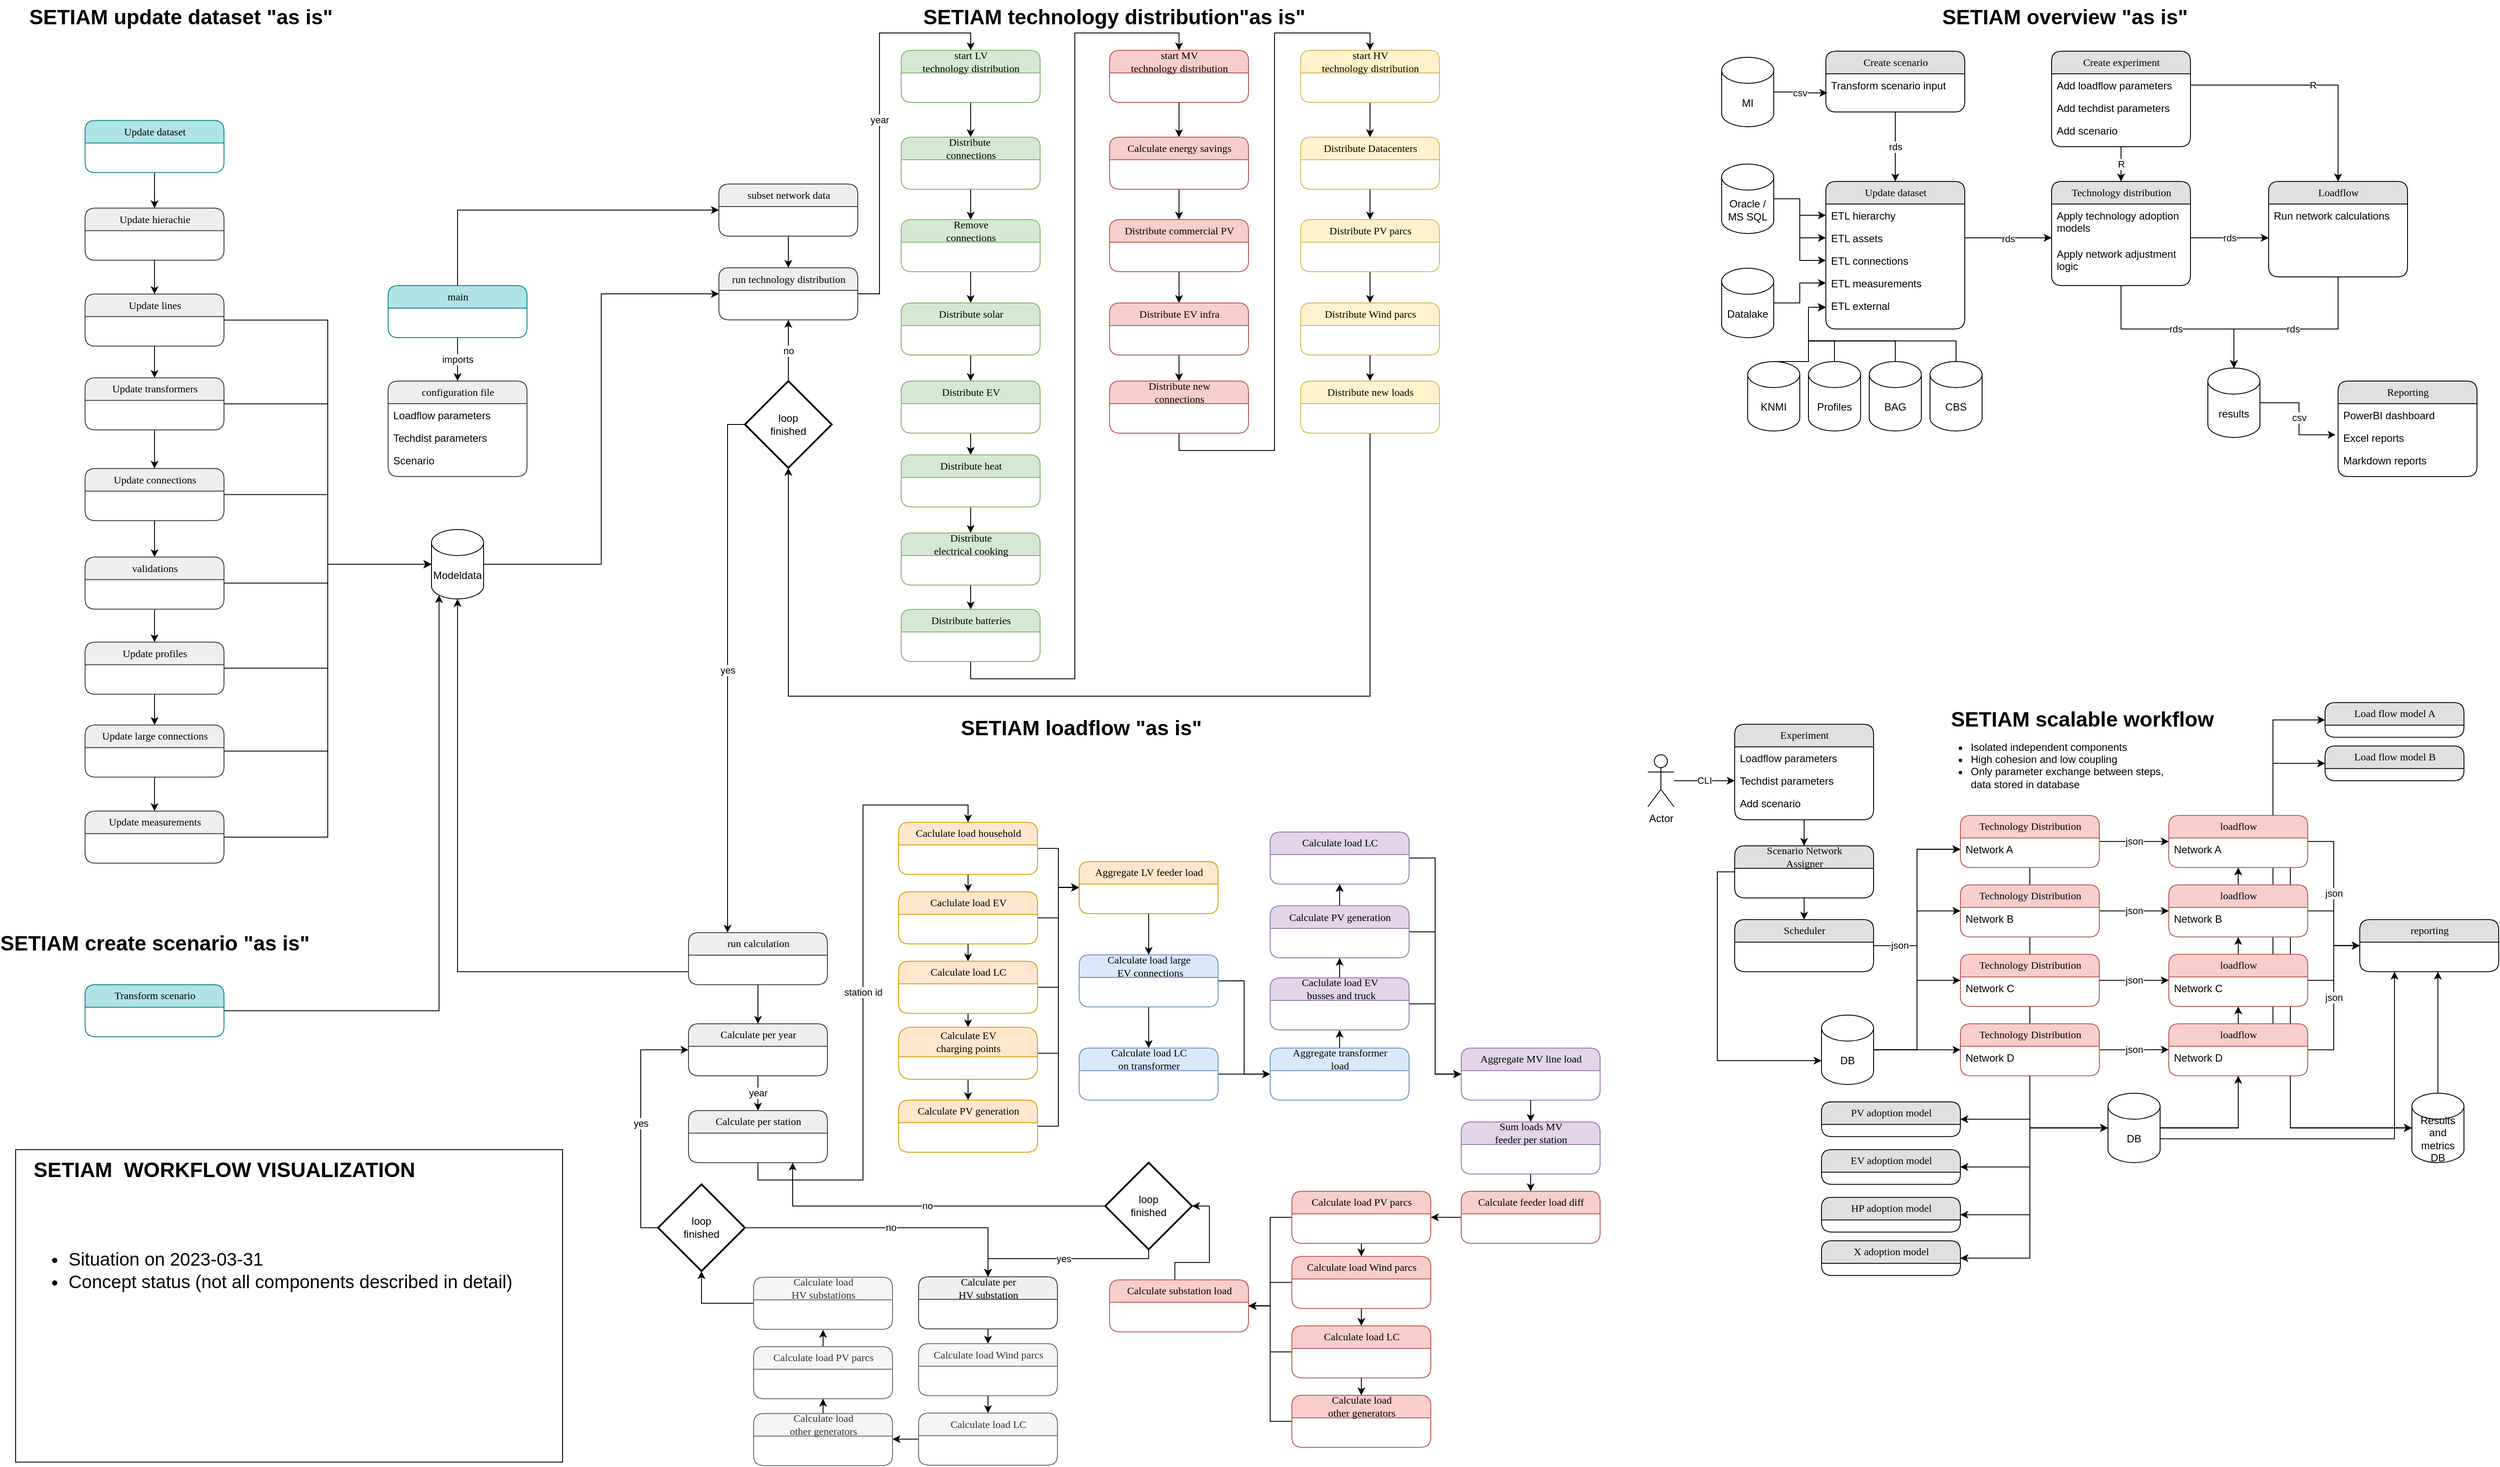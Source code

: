 <mxfile version="21.1.2" type="github">
  <diagram name="Page-1" id="b520641d-4fe3-3701-9064-5fc419738815">
    <mxGraphModel dx="7071" dy="991" grid="1" gridSize="10" guides="1" tooltips="1" connect="1" arrows="1" fold="1" page="1" pageScale="1" pageWidth="1100" pageHeight="850" background="none" math="0" shadow="0">
      <root>
        <mxCell id="0" />
        <mxCell id="1" parent="0" />
        <mxCell id="PACxMlugmtT-tu7Vrz_O-5" value="Update dataset" style="swimlane;html=1;fontStyle=0;childLayout=stackLayout;horizontal=1;startSize=26;fillColor=#e0e0e0;horizontalStack=0;resizeParent=1;resizeLast=0;collapsible=1;marginBottom=0;swimlaneFillColor=#ffffff;align=center;rounded=1;shadow=0;comic=0;labelBackgroundColor=none;strokeWidth=1;fontFamily=Verdana;fontSize=12" parent="1" vertex="1">
          <mxGeometry x="-1965" y="209" width="160" height="170" as="geometry">
            <mxRectangle x="-2050" y="230" width="130" height="30" as="alternateBounds" />
          </mxGeometry>
        </mxCell>
        <mxCell id="PACxMlugmtT-tu7Vrz_O-6" value="ETL hierarchy" style="text;html=1;strokeColor=none;fillColor=none;spacingLeft=4;spacingRight=4;whiteSpace=wrap;overflow=hidden;rotatable=0;points=[[0,0.5],[1,0.5]];portConstraint=eastwest;" parent="PACxMlugmtT-tu7Vrz_O-5" vertex="1">
          <mxGeometry y="26" width="160" height="26" as="geometry" />
        </mxCell>
        <mxCell id="PACxMlugmtT-tu7Vrz_O-7" value="ETL assets" style="text;html=1;strokeColor=none;fillColor=none;spacingLeft=4;spacingRight=4;whiteSpace=wrap;overflow=hidden;rotatable=0;points=[[0,0.5],[1,0.5]];portConstraint=eastwest;" parent="PACxMlugmtT-tu7Vrz_O-5" vertex="1">
          <mxGeometry y="52" width="160" height="26" as="geometry" />
        </mxCell>
        <mxCell id="PACxMlugmtT-tu7Vrz_O-8" value="ETL connections" style="text;html=1;strokeColor=none;fillColor=none;spacingLeft=4;spacingRight=4;whiteSpace=wrap;overflow=hidden;rotatable=0;points=[[0,0.5],[1,0.5]];portConstraint=eastwest;" parent="PACxMlugmtT-tu7Vrz_O-5" vertex="1">
          <mxGeometry y="78" width="160" height="26" as="geometry" />
        </mxCell>
        <mxCell id="PACxMlugmtT-tu7Vrz_O-98" value="ETL measurements" style="text;html=1;strokeColor=none;fillColor=none;spacingLeft=4;spacingRight=4;whiteSpace=wrap;overflow=hidden;rotatable=0;points=[[0,0.5],[1,0.5]];portConstraint=eastwest;" parent="PACxMlugmtT-tu7Vrz_O-5" vertex="1">
          <mxGeometry y="104" width="160" height="26" as="geometry" />
        </mxCell>
        <mxCell id="PACxMlugmtT-tu7Vrz_O-100" value="ETL external&amp;nbsp;" style="text;html=1;strokeColor=none;fillColor=none;spacingLeft=4;spacingRight=4;whiteSpace=wrap;overflow=hidden;rotatable=0;points=[[0,0.5],[1,0.5]];portConstraint=eastwest;" parent="PACxMlugmtT-tu7Vrz_O-5" vertex="1">
          <mxGeometry y="130" width="160" height="30" as="geometry" />
        </mxCell>
        <mxCell id="PACxMlugmtT-tu7Vrz_O-108" value="rds" style="edgeStyle=orthogonalEdgeStyle;rounded=0;orthogonalLoop=1;jettySize=auto;html=1;exitX=0.5;exitY=1;exitDx=0;exitDy=0;entryX=0.5;entryY=0;entryDx=0;entryDy=0;" parent="1" source="PACxMlugmtT-tu7Vrz_O-19" target="PACxMlugmtT-tu7Vrz_O-5" edge="1">
          <mxGeometry relative="1" as="geometry" />
        </mxCell>
        <mxCell id="PACxMlugmtT-tu7Vrz_O-19" value="Create scenario" style="swimlane;html=1;fontStyle=0;childLayout=stackLayout;horizontal=1;startSize=26;fillColor=#e0e0e0;horizontalStack=0;resizeParent=1;resizeLast=0;collapsible=1;marginBottom=0;swimlaneFillColor=#ffffff;align=center;rounded=1;shadow=0;comic=0;labelBackgroundColor=none;strokeWidth=1;fontFamily=Verdana;fontSize=12" parent="1" vertex="1">
          <mxGeometry x="-1965" y="59" width="160" height="70" as="geometry">
            <mxRectangle x="-2050" y="80" width="130" height="30" as="alternateBounds" />
          </mxGeometry>
        </mxCell>
        <mxCell id="PACxMlugmtT-tu7Vrz_O-20" value="Transform scenario input" style="text;html=1;strokeColor=none;fillColor=none;spacingLeft=4;spacingRight=4;whiteSpace=wrap;overflow=hidden;rotatable=0;points=[[0,0.5],[1,0.5]];portConstraint=eastwest;" parent="PACxMlugmtT-tu7Vrz_O-19" vertex="1">
          <mxGeometry y="26" width="160" height="26" as="geometry" />
        </mxCell>
        <mxCell id="PACxMlugmtT-tu7Vrz_O-87" value="R" style="edgeStyle=orthogonalEdgeStyle;rounded=0;orthogonalLoop=1;jettySize=auto;html=1;exitX=0.5;exitY=1;exitDx=0;exitDy=0;entryX=0.5;entryY=0;entryDx=0;entryDy=0;" parent="1" source="PACxMlugmtT-tu7Vrz_O-35" target="PACxMlugmtT-tu7Vrz_O-68" edge="1">
          <mxGeometry relative="1" as="geometry" />
        </mxCell>
        <mxCell id="PACxMlugmtT-tu7Vrz_O-35" value="Create experiment" style="swimlane;html=1;fontStyle=0;childLayout=stackLayout;horizontal=1;startSize=26;fillColor=#e0e0e0;horizontalStack=0;resizeParent=1;resizeLast=0;collapsible=1;marginBottom=0;swimlaneFillColor=#ffffff;align=center;rounded=1;shadow=0;comic=0;labelBackgroundColor=none;strokeWidth=1;fontFamily=Verdana;fontSize=12" parent="1" vertex="1">
          <mxGeometry x="-1705" y="59" width="160" height="110" as="geometry" />
        </mxCell>
        <mxCell id="PACxMlugmtT-tu7Vrz_O-37" value="Add loadflow parameters" style="text;html=1;strokeColor=none;fillColor=none;spacingLeft=4;spacingRight=4;whiteSpace=wrap;overflow=hidden;rotatable=0;points=[[0,0.5],[1,0.5]];portConstraint=eastwest;" parent="PACxMlugmtT-tu7Vrz_O-35" vertex="1">
          <mxGeometry y="26" width="160" height="26" as="geometry" />
        </mxCell>
        <mxCell id="PACxMlugmtT-tu7Vrz_O-39" value="Add techdist parameters" style="text;html=1;strokeColor=none;fillColor=none;spacingLeft=4;spacingRight=4;whiteSpace=wrap;overflow=hidden;rotatable=0;points=[[0,0.5],[1,0.5]];portConstraint=eastwest;" parent="PACxMlugmtT-tu7Vrz_O-35" vertex="1">
          <mxGeometry y="52" width="160" height="26" as="geometry" />
        </mxCell>
        <mxCell id="PACxMlugmtT-tu7Vrz_O-107" value="Add scenario" style="text;html=1;strokeColor=none;fillColor=none;spacingLeft=4;spacingRight=4;whiteSpace=wrap;overflow=hidden;rotatable=0;points=[[0,0.5],[1,0.5]];portConstraint=eastwest;" parent="PACxMlugmtT-tu7Vrz_O-35" vertex="1">
          <mxGeometry y="78" width="160" height="26" as="geometry" />
        </mxCell>
        <mxCell id="PACxMlugmtT-tu7Vrz_O-114" style="edgeStyle=orthogonalEdgeStyle;rounded=0;orthogonalLoop=1;jettySize=auto;html=1;exitX=0.5;exitY=0;exitDx=0;exitDy=0;exitPerimeter=0;entryX=0;entryY=0.5;entryDx=0;entryDy=0;" parent="1" source="PACxMlugmtT-tu7Vrz_O-41" target="PACxMlugmtT-tu7Vrz_O-100" edge="1">
          <mxGeometry relative="1" as="geometry" />
        </mxCell>
        <mxCell id="PACxMlugmtT-tu7Vrz_O-41" value="BAG" style="shape=cylinder3;whiteSpace=wrap;html=1;boundedLbl=1;backgroundOutline=1;size=15;" parent="1" vertex="1">
          <mxGeometry x="-1915" y="416.5" width="60" height="80" as="geometry" />
        </mxCell>
        <mxCell id="PACxMlugmtT-tu7Vrz_O-117" style="edgeStyle=orthogonalEdgeStyle;rounded=0;orthogonalLoop=1;jettySize=auto;html=1;exitX=0.5;exitY=0;exitDx=0;exitDy=0;exitPerimeter=0;entryX=0;entryY=0.5;entryDx=0;entryDy=0;" parent="1" source="PACxMlugmtT-tu7Vrz_O-42" target="PACxMlugmtT-tu7Vrz_O-100" edge="1">
          <mxGeometry relative="1" as="geometry" />
        </mxCell>
        <mxCell id="PACxMlugmtT-tu7Vrz_O-42" value="CBS" style="shape=cylinder3;whiteSpace=wrap;html=1;boundedLbl=1;backgroundOutline=1;size=15;" parent="1" vertex="1">
          <mxGeometry x="-1845" y="416.5" width="60" height="80" as="geometry" />
        </mxCell>
        <mxCell id="PACxMlugmtT-tu7Vrz_O-99" style="edgeStyle=orthogonalEdgeStyle;rounded=0;orthogonalLoop=1;jettySize=auto;html=1;exitX=1;exitY=0.5;exitDx=0;exitDy=0;exitPerimeter=0;entryX=0;entryY=0.5;entryDx=0;entryDy=0;" parent="1" source="PACxMlugmtT-tu7Vrz_O-58" target="PACxMlugmtT-tu7Vrz_O-98" edge="1">
          <mxGeometry relative="1" as="geometry" />
        </mxCell>
        <mxCell id="PACxMlugmtT-tu7Vrz_O-58" value="Datalake" style="shape=cylinder3;whiteSpace=wrap;html=1;boundedLbl=1;backgroundOutline=1;size=15;" parent="1" vertex="1">
          <mxGeometry x="-2085" y="309" width="60" height="80" as="geometry" />
        </mxCell>
        <mxCell id="PACxMlugmtT-tu7Vrz_O-116" style="edgeStyle=orthogonalEdgeStyle;rounded=0;orthogonalLoop=1;jettySize=auto;html=1;exitX=0.5;exitY=0;exitDx=0;exitDy=0;exitPerimeter=0;entryX=0;entryY=0.5;entryDx=0;entryDy=0;" parent="1" source="PACxMlugmtT-tu7Vrz_O-66" target="PACxMlugmtT-tu7Vrz_O-100" edge="1">
          <mxGeometry relative="1" as="geometry" />
        </mxCell>
        <mxCell id="PACxMlugmtT-tu7Vrz_O-66" value="Profiles" style="shape=cylinder3;whiteSpace=wrap;html=1;boundedLbl=1;backgroundOutline=1;size=15;" parent="1" vertex="1">
          <mxGeometry x="-1985" y="416.5" width="60" height="80" as="geometry" />
        </mxCell>
        <mxCell id="PACxMlugmtT-tu7Vrz_O-104" value="csv" style="edgeStyle=orthogonalEdgeStyle;rounded=0;orthogonalLoop=1;jettySize=auto;html=1;exitX=1;exitY=0.5;exitDx=0;exitDy=0;exitPerimeter=0;entryX=0.011;entryY=0.846;entryDx=0;entryDy=0;entryPerimeter=0;" parent="1" source="PACxMlugmtT-tu7Vrz_O-67" target="PACxMlugmtT-tu7Vrz_O-20" edge="1">
          <mxGeometry relative="1" as="geometry">
            <mxPoint x="-1965" y="119" as="targetPoint" />
          </mxGeometry>
        </mxCell>
        <mxCell id="PACxMlugmtT-tu7Vrz_O-67" value="MI" style="shape=cylinder3;whiteSpace=wrap;html=1;boundedLbl=1;backgroundOutline=1;size=15;" parent="1" vertex="1">
          <mxGeometry x="-2085" y="66" width="60" height="80" as="geometry" />
        </mxCell>
        <mxCell id="PACxMlugmtT-tu7Vrz_O-84" value="rds" style="edgeStyle=orthogonalEdgeStyle;rounded=0;orthogonalLoop=1;jettySize=auto;html=1;exitX=0.5;exitY=1;exitDx=0;exitDy=0;" parent="1" source="PACxMlugmtT-tu7Vrz_O-68" target="PACxMlugmtT-tu7Vrz_O-83" edge="1">
          <mxGeometry x="0.003" relative="1" as="geometry">
            <Array as="points">
              <mxPoint x="-1625" y="379" />
              <mxPoint x="-1495" y="379" />
            </Array>
            <mxPoint as="offset" />
          </mxGeometry>
        </mxCell>
        <mxCell id="PACxMlugmtT-tu7Vrz_O-68" value="Technology distribution" style="swimlane;html=1;fontStyle=0;childLayout=stackLayout;horizontal=1;startSize=26;fillColor=#e0e0e0;horizontalStack=0;resizeParent=1;resizeLast=0;collapsible=1;marginBottom=0;swimlaneFillColor=#ffffff;align=center;rounded=1;shadow=0;comic=0;labelBackgroundColor=none;strokeWidth=1;fontFamily=Verdana;fontSize=12;enumerate=0;" parent="1" vertex="1">
          <mxGeometry x="-1705" y="209" width="160" height="120" as="geometry">
            <mxRectangle x="-1790" y="230" width="180" height="30" as="alternateBounds" />
          </mxGeometry>
        </mxCell>
        <mxCell id="PACxMlugmtT-tu7Vrz_O-69" value="Apply technology adoption models" style="text;html=1;strokeColor=none;fillColor=none;spacingLeft=4;spacingRight=4;whiteSpace=wrap;overflow=hidden;rotatable=0;points=[[0,0.5],[1,0.5]];portConstraint=eastwest;" parent="PACxMlugmtT-tu7Vrz_O-68" vertex="1">
          <mxGeometry y="26" width="160" height="44" as="geometry" />
        </mxCell>
        <mxCell id="PACxMlugmtT-tu7Vrz_O-97" value="Apply network adjustment logic" style="text;html=1;strokeColor=none;fillColor=none;spacingLeft=4;spacingRight=4;whiteSpace=wrap;overflow=hidden;rotatable=0;points=[[0,0.5],[1,0.5]];portConstraint=eastwest;" parent="PACxMlugmtT-tu7Vrz_O-68" vertex="1">
          <mxGeometry y="70" width="160" height="44" as="geometry" />
        </mxCell>
        <mxCell id="PACxMlugmtT-tu7Vrz_O-85" value="rds" style="edgeStyle=orthogonalEdgeStyle;rounded=0;orthogonalLoop=1;jettySize=auto;html=1;exitX=0.5;exitY=1;exitDx=0;exitDy=0;entryX=0.5;entryY=0;entryDx=0;entryDy=0;entryPerimeter=0;" parent="1" source="PACxMlugmtT-tu7Vrz_O-72" target="PACxMlugmtT-tu7Vrz_O-83" edge="1">
          <mxGeometry relative="1" as="geometry">
            <Array as="points">
              <mxPoint x="-1375" y="379" />
              <mxPoint x="-1495" y="379" />
            </Array>
          </mxGeometry>
        </mxCell>
        <mxCell id="PACxMlugmtT-tu7Vrz_O-72" value="Loadflow" style="swimlane;html=1;fontStyle=0;childLayout=stackLayout;horizontal=1;startSize=26;fillColor=#e0e0e0;horizontalStack=0;resizeParent=1;resizeLast=0;collapsible=1;marginBottom=0;swimlaneFillColor=#ffffff;align=center;rounded=1;shadow=0;comic=0;labelBackgroundColor=none;strokeWidth=1;fontFamily=Verdana;fontSize=12" parent="1" vertex="1">
          <mxGeometry x="-1455" y="209" width="160" height="110" as="geometry">
            <mxRectangle x="-1540" y="230" width="90" height="30" as="alternateBounds" />
          </mxGeometry>
        </mxCell>
        <mxCell id="PACxMlugmtT-tu7Vrz_O-73" value="Run network calculations" style="text;html=1;strokeColor=none;fillColor=none;spacingLeft=4;spacingRight=4;whiteSpace=wrap;overflow=hidden;rotatable=0;points=[[0,0.5],[1,0.5]];portConstraint=eastwest;" parent="PACxMlugmtT-tu7Vrz_O-72" vertex="1">
          <mxGeometry y="26" width="160" height="26" as="geometry" />
        </mxCell>
        <mxCell id="PACxMlugmtT-tu7Vrz_O-76" value="Reporting" style="swimlane;html=1;fontStyle=0;childLayout=stackLayout;horizontal=1;startSize=26;fillColor=#e0e0e0;horizontalStack=0;resizeParent=1;resizeLast=0;collapsible=1;marginBottom=0;swimlaneFillColor=#ffffff;align=center;rounded=1;shadow=0;comic=0;labelBackgroundColor=none;strokeWidth=1;fontFamily=Verdana;fontSize=12" parent="1" vertex="1">
          <mxGeometry x="-1375" y="439" width="160" height="110" as="geometry">
            <mxRectangle x="-1430" y="390" width="100" height="30" as="alternateBounds" />
          </mxGeometry>
        </mxCell>
        <mxCell id="PACxMlugmtT-tu7Vrz_O-77" value="PowerBI dashboard" style="text;html=1;strokeColor=none;fillColor=none;spacingLeft=4;spacingRight=4;whiteSpace=wrap;overflow=hidden;rotatable=0;points=[[0,0.5],[1,0.5]];portConstraint=eastwest;" parent="PACxMlugmtT-tu7Vrz_O-76" vertex="1">
          <mxGeometry y="26" width="160" height="26" as="geometry" />
        </mxCell>
        <mxCell id="PACxMlugmtT-tu7Vrz_O-78" value="Excel reports" style="text;html=1;strokeColor=none;fillColor=none;spacingLeft=4;spacingRight=4;whiteSpace=wrap;overflow=hidden;rotatable=0;points=[[0,0.5],[1,0.5]];portConstraint=eastwest;" parent="PACxMlugmtT-tu7Vrz_O-76" vertex="1">
          <mxGeometry y="52" width="160" height="26" as="geometry" />
        </mxCell>
        <mxCell id="PACxMlugmtT-tu7Vrz_O-79" value="Markdown reports" style="text;html=1;strokeColor=none;fillColor=none;spacingLeft=4;spacingRight=4;whiteSpace=wrap;overflow=hidden;rotatable=0;points=[[0,0.5],[1,0.5]];portConstraint=eastwest;" parent="PACxMlugmtT-tu7Vrz_O-76" vertex="1">
          <mxGeometry y="78" width="160" height="26" as="geometry" />
        </mxCell>
        <mxCell id="PACxMlugmtT-tu7Vrz_O-80" value="rds" style="edgeStyle=orthogonalEdgeStyle;rounded=0;orthogonalLoop=1;jettySize=auto;html=1;exitX=1;exitY=0.5;exitDx=0;exitDy=0;entryX=0;entryY=0.5;entryDx=0;entryDy=0;" parent="1" source="PACxMlugmtT-tu7Vrz_O-7" edge="1">
          <mxGeometry relative="1" as="geometry">
            <mxPoint x="-1705" y="274" as="targetPoint" />
          </mxGeometry>
        </mxCell>
        <mxCell id="PACxMlugmtT-tu7Vrz_O-81" value="rds" style="edgeStyle=orthogonalEdgeStyle;rounded=0;orthogonalLoop=1;jettySize=auto;html=1;exitX=1;exitY=0.5;exitDx=0;exitDy=0;entryX=0;entryY=0.5;entryDx=0;entryDy=0;" parent="1" edge="1">
          <mxGeometry relative="1" as="geometry">
            <mxPoint x="-1545" y="274" as="sourcePoint" />
            <mxPoint x="-1455" y="274" as="targetPoint" />
          </mxGeometry>
        </mxCell>
        <mxCell id="PACxMlugmtT-tu7Vrz_O-86" value="csv" style="edgeStyle=orthogonalEdgeStyle;rounded=0;orthogonalLoop=1;jettySize=auto;html=1;exitX=1;exitY=0.5;exitDx=0;exitDy=0;exitPerimeter=0;entryX=-0.018;entryY=0.379;entryDx=0;entryDy=0;entryPerimeter=0;" parent="1" source="PACxMlugmtT-tu7Vrz_O-83" target="PACxMlugmtT-tu7Vrz_O-78" edge="1">
          <mxGeometry relative="1" as="geometry" />
        </mxCell>
        <mxCell id="PACxMlugmtT-tu7Vrz_O-83" value="results" style="shape=cylinder3;whiteSpace=wrap;html=1;boundedLbl=1;backgroundOutline=1;size=15;" parent="1" vertex="1">
          <mxGeometry x="-1525" y="424" width="60" height="80" as="geometry" />
        </mxCell>
        <mxCell id="PACxMlugmtT-tu7Vrz_O-90" style="edgeStyle=orthogonalEdgeStyle;rounded=0;orthogonalLoop=1;jettySize=auto;html=1;exitX=1;exitY=0.5;exitDx=0;exitDy=0;exitPerimeter=0;entryX=0;entryY=0.5;entryDx=0;entryDy=0;" parent="1" source="PACxMlugmtT-tu7Vrz_O-88" target="PACxMlugmtT-tu7Vrz_O-6" edge="1">
          <mxGeometry relative="1" as="geometry" />
        </mxCell>
        <mxCell id="PACxMlugmtT-tu7Vrz_O-111" style="edgeStyle=orthogonalEdgeStyle;rounded=0;orthogonalLoop=1;jettySize=auto;html=1;exitX=1;exitY=0.5;exitDx=0;exitDy=0;exitPerimeter=0;entryX=0;entryY=0.5;entryDx=0;entryDy=0;" parent="1" source="PACxMlugmtT-tu7Vrz_O-88" target="PACxMlugmtT-tu7Vrz_O-7" edge="1">
          <mxGeometry relative="1" as="geometry" />
        </mxCell>
        <mxCell id="PACxMlugmtT-tu7Vrz_O-118" style="edgeStyle=orthogonalEdgeStyle;rounded=0;orthogonalLoop=1;jettySize=auto;html=1;exitX=1;exitY=0.5;exitDx=0;exitDy=0;exitPerimeter=0;entryX=0;entryY=0.5;entryDx=0;entryDy=0;" parent="1" source="PACxMlugmtT-tu7Vrz_O-88" target="PACxMlugmtT-tu7Vrz_O-8" edge="1">
          <mxGeometry relative="1" as="geometry" />
        </mxCell>
        <mxCell id="PACxMlugmtT-tu7Vrz_O-88" value="Oracle /&lt;br&gt;MS SQL" style="shape=cylinder3;whiteSpace=wrap;html=1;boundedLbl=1;backgroundOutline=1;size=15;" parent="1" vertex="1">
          <mxGeometry x="-2085" y="189" width="60" height="80" as="geometry" />
        </mxCell>
        <mxCell id="PACxMlugmtT-tu7Vrz_O-105" value="R" style="edgeStyle=orthogonalEdgeStyle;rounded=0;orthogonalLoop=1;jettySize=auto;html=1;exitX=1;exitY=0.5;exitDx=0;exitDy=0;" parent="1" source="PACxMlugmtT-tu7Vrz_O-37" target="PACxMlugmtT-tu7Vrz_O-72" edge="1">
          <mxGeometry relative="1" as="geometry" />
        </mxCell>
        <mxCell id="PACxMlugmtT-tu7Vrz_O-163" value="PV adoption model" style="swimlane;html=1;fontStyle=0;childLayout=stackLayout;horizontal=1;startSize=26;fillColor=#e0e0e0;horizontalStack=0;resizeParent=1;resizeLast=0;collapsible=1;marginBottom=0;swimlaneFillColor=#ffffff;align=center;rounded=1;shadow=0;comic=0;labelBackgroundColor=none;strokeWidth=1;fontFamily=Verdana;fontSize=12;enumerate=0;" parent="1" vertex="1">
          <mxGeometry x="-1970" y="1269.38" width="160" height="40" as="geometry">
            <mxRectangle x="-1790" y="230" width="180" height="30" as="alternateBounds" />
          </mxGeometry>
        </mxCell>
        <mxCell id="PACxMlugmtT-tu7Vrz_O-166" value="HP adoption model" style="swimlane;html=1;fontStyle=0;childLayout=stackLayout;horizontal=1;startSize=26;fillColor=#e0e0e0;horizontalStack=0;resizeParent=1;resizeLast=0;collapsible=1;marginBottom=0;swimlaneFillColor=#ffffff;align=center;rounded=1;shadow=0;comic=0;labelBackgroundColor=none;strokeWidth=1;fontFamily=Verdana;fontSize=12;enumerate=0;" parent="1" vertex="1">
          <mxGeometry x="-1970" y="1379.38" width="160" height="40" as="geometry">
            <mxRectangle x="-1790" y="230" width="180" height="30" as="alternateBounds" />
          </mxGeometry>
        </mxCell>
        <mxCell id="PACxMlugmtT-tu7Vrz_O-167" value="EV adoption model" style="swimlane;html=1;fontStyle=0;childLayout=stackLayout;horizontal=1;startSize=26;fillColor=#e0e0e0;horizontalStack=0;resizeParent=1;resizeLast=0;collapsible=1;marginBottom=0;swimlaneFillColor=#ffffff;align=center;rounded=1;shadow=0;comic=0;labelBackgroundColor=none;strokeWidth=1;fontFamily=Verdana;fontSize=12;enumerate=0;" parent="1" vertex="1">
          <mxGeometry x="-1970" y="1324.38" width="160" height="40" as="geometry">
            <mxRectangle x="-1790" y="230" width="180" height="30" as="alternateBounds" />
          </mxGeometry>
        </mxCell>
        <mxCell id="PACxMlugmtT-tu7Vrz_O-212" value="json" style="edgeStyle=orthogonalEdgeStyle;rounded=0;orthogonalLoop=1;jettySize=auto;html=1;exitX=1;exitY=0.5;exitDx=0;exitDy=0;entryX=0;entryY=0.5;entryDx=0;entryDy=0;" parent="1" source="PACxMlugmtT-tu7Vrz_O-169" target="PACxMlugmtT-tu7Vrz_O-186" edge="1">
          <mxGeometry relative="1" as="geometry" />
        </mxCell>
        <mxCell id="PACxMlugmtT-tu7Vrz_O-227" style="edgeStyle=orthogonalEdgeStyle;rounded=0;orthogonalLoop=1;jettySize=auto;html=1;exitX=0.5;exitY=1;exitDx=0;exitDy=0;entryX=0;entryY=0.5;entryDx=0;entryDy=0;entryPerimeter=0;" parent="1" source="PACxMlugmtT-tu7Vrz_O-169" target="PACxMlugmtT-tu7Vrz_O-174" edge="1">
          <mxGeometry relative="1" as="geometry" />
        </mxCell>
        <mxCell id="PACxMlugmtT-tu7Vrz_O-179" style="edgeStyle=orthogonalEdgeStyle;rounded=0;orthogonalLoop=1;jettySize=auto;html=1;exitX=1;exitY=0.5;exitDx=0;exitDy=0;exitPerimeter=0;entryX=0;entryY=0.5;entryDx=0;entryDy=0;" parent="1" source="PACxMlugmtT-tu7Vrz_O-172" target="eO4IeB49cztOzRW8cTQI-7" edge="1">
          <mxGeometry relative="1" as="geometry" />
        </mxCell>
        <mxCell id="PACxMlugmtT-tu7Vrz_O-180" style="edgeStyle=orthogonalEdgeStyle;rounded=0;orthogonalLoop=1;jettySize=auto;html=1;exitX=1;exitY=0.5;exitDx=0;exitDy=0;exitPerimeter=0;entryX=0;entryY=0.5;entryDx=0;entryDy=0;" parent="1" source="PACxMlugmtT-tu7Vrz_O-172" target="PACxMlugmtT-tu7Vrz_O-169" edge="1">
          <mxGeometry relative="1" as="geometry" />
        </mxCell>
        <mxCell id="PACxMlugmtT-tu7Vrz_O-181" style="edgeStyle=orthogonalEdgeStyle;rounded=0;orthogonalLoop=1;jettySize=auto;html=1;exitX=1;exitY=0.5;exitDx=0;exitDy=0;exitPerimeter=0;entryX=0;entryY=0.5;entryDx=0;entryDy=0;" parent="1" source="PACxMlugmtT-tu7Vrz_O-172" target="PACxMlugmtT-tu7Vrz_O-178" edge="1">
          <mxGeometry relative="1" as="geometry" />
        </mxCell>
        <mxCell id="PACxMlugmtT-tu7Vrz_O-209" style="edgeStyle=orthogonalEdgeStyle;rounded=0;orthogonalLoop=1;jettySize=auto;html=1;exitX=1;exitY=0.5;exitDx=0;exitDy=0;exitPerimeter=0;entryX=0;entryY=0.5;entryDx=0;entryDy=0;" parent="1" source="PACxMlugmtT-tu7Vrz_O-172" target="PACxMlugmtT-tu7Vrz_O-208" edge="1">
          <mxGeometry relative="1" as="geometry" />
        </mxCell>
        <mxCell id="PACxMlugmtT-tu7Vrz_O-172" value="DB" style="shape=cylinder3;whiteSpace=wrap;html=1;boundedLbl=1;backgroundOutline=1;size=15;" parent="1" vertex="1">
          <mxGeometry x="-1970" y="1169.38" width="60" height="80" as="geometry" />
        </mxCell>
        <mxCell id="PACxMlugmtT-tu7Vrz_O-253" style="edgeStyle=orthogonalEdgeStyle;rounded=0;orthogonalLoop=1;jettySize=auto;html=1;exitX=1;exitY=0.5;exitDx=0;exitDy=0;exitPerimeter=0;entryX=0.5;entryY=1;entryDx=0;entryDy=0;" parent="1" source="PACxMlugmtT-tu7Vrz_O-174" target="PACxMlugmtT-tu7Vrz_O-188" edge="1">
          <mxGeometry relative="1" as="geometry" />
        </mxCell>
        <mxCell id="PACxMlugmtT-tu7Vrz_O-254" style="edgeStyle=orthogonalEdgeStyle;rounded=0;orthogonalLoop=1;jettySize=auto;html=1;exitX=1;exitY=0.5;exitDx=0;exitDy=0;exitPerimeter=0;entryX=0.5;entryY=1;entryDx=0;entryDy=0;" parent="1" source="PACxMlugmtT-tu7Vrz_O-174" target="PACxMlugmtT-tu7Vrz_O-187" edge="1">
          <mxGeometry relative="1" as="geometry" />
        </mxCell>
        <mxCell id="PACxMlugmtT-tu7Vrz_O-255" style="edgeStyle=orthogonalEdgeStyle;rounded=0;orthogonalLoop=1;jettySize=auto;html=1;exitX=1;exitY=0.5;exitDx=0;exitDy=0;exitPerimeter=0;entryX=0.5;entryY=1;entryDx=0;entryDy=0;" parent="1" source="PACxMlugmtT-tu7Vrz_O-174" target="PACxMlugmtT-tu7Vrz_O-186" edge="1">
          <mxGeometry relative="1" as="geometry" />
        </mxCell>
        <mxCell id="PACxMlugmtT-tu7Vrz_O-256" style="edgeStyle=orthogonalEdgeStyle;rounded=0;orthogonalLoop=1;jettySize=auto;html=1;exitX=1;exitY=0.5;exitDx=0;exitDy=0;exitPerimeter=0;entryX=0.5;entryY=1;entryDx=0;entryDy=0;" parent="1" source="PACxMlugmtT-tu7Vrz_O-174" target="PACxMlugmtT-tu7Vrz_O-185" edge="1">
          <mxGeometry relative="1" as="geometry" />
        </mxCell>
        <mxCell id="PACxMlugmtT-tu7Vrz_O-266" style="edgeStyle=orthogonalEdgeStyle;rounded=0;orthogonalLoop=1;jettySize=auto;html=1;exitX=1;exitY=0;exitDx=0;exitDy=52.5;exitPerimeter=0;entryX=0.25;entryY=1;entryDx=0;entryDy=0;" parent="1" source="PACxMlugmtT-tu7Vrz_O-174" target="PACxMlugmtT-tu7Vrz_O-257" edge="1">
          <mxGeometry relative="1" as="geometry" />
        </mxCell>
        <mxCell id="PACxMlugmtT-tu7Vrz_O-174" value="DB" style="shape=cylinder3;whiteSpace=wrap;html=1;boundedLbl=1;backgroundOutline=1;size=15;" parent="1" vertex="1">
          <mxGeometry x="-1640" y="1259.38" width="60" height="80" as="geometry" />
        </mxCell>
        <mxCell id="PACxMlugmtT-tu7Vrz_O-213" value="json" style="edgeStyle=orthogonalEdgeStyle;rounded=0;orthogonalLoop=1;jettySize=auto;html=1;exitX=1;exitY=0.5;exitDx=0;exitDy=0;entryX=0;entryY=0.5;entryDx=0;entryDy=0;" parent="1" source="PACxMlugmtT-tu7Vrz_O-177" target="PACxMlugmtT-tu7Vrz_O-185" edge="1">
          <mxGeometry relative="1" as="geometry" />
        </mxCell>
        <mxCell id="PACxMlugmtT-tu7Vrz_O-238" style="edgeStyle=orthogonalEdgeStyle;rounded=0;orthogonalLoop=1;jettySize=auto;html=1;exitX=0.5;exitY=1;exitDx=0;exitDy=0;entryX=0;entryY=0.5;entryDx=0;entryDy=0;entryPerimeter=0;" parent="1" source="PACxMlugmtT-tu7Vrz_O-177" target="PACxMlugmtT-tu7Vrz_O-174" edge="1">
          <mxGeometry relative="1" as="geometry" />
        </mxCell>
        <mxCell id="PACxMlugmtT-tu7Vrz_O-177" value="Technology Distribution" style="swimlane;html=1;fontStyle=0;childLayout=stackLayout;horizontal=1;startSize=26;fillColor=#f8cecc;horizontalStack=0;resizeParent=1;resizeLast=0;collapsible=1;marginBottom=0;swimlaneFillColor=#ffffff;align=center;rounded=1;shadow=0;comic=0;labelBackgroundColor=none;strokeWidth=1;fontFamily=Verdana;fontSize=12;enumerate=0;strokeColor=#b85450;" parent="1" vertex="1">
          <mxGeometry x="-1810" y="939.38" width="160" height="60" as="geometry">
            <mxRectangle x="-1790" y="230" width="180" height="30" as="alternateBounds" />
          </mxGeometry>
        </mxCell>
        <mxCell id="eO4IeB49cztOzRW8cTQI-7" value="Network A" style="text;html=1;strokeColor=none;fillColor=none;spacingLeft=4;spacingRight=4;whiteSpace=wrap;overflow=hidden;rotatable=0;points=[[0,0.5],[1,0.5]];portConstraint=eastwest;" parent="PACxMlugmtT-tu7Vrz_O-177" vertex="1">
          <mxGeometry y="26" width="160" height="26" as="geometry" />
        </mxCell>
        <mxCell id="PACxMlugmtT-tu7Vrz_O-211" value="json" style="edgeStyle=orthogonalEdgeStyle;rounded=0;orthogonalLoop=1;jettySize=auto;html=1;exitX=1;exitY=0.5;exitDx=0;exitDy=0;entryX=0;entryY=0.5;entryDx=0;entryDy=0;" parent="1" source="PACxMlugmtT-tu7Vrz_O-178" target="PACxMlugmtT-tu7Vrz_O-187" edge="1">
          <mxGeometry relative="1" as="geometry" />
        </mxCell>
        <mxCell id="PACxMlugmtT-tu7Vrz_O-226" style="edgeStyle=orthogonalEdgeStyle;rounded=0;orthogonalLoop=1;jettySize=auto;html=1;exitX=0.5;exitY=1;exitDx=0;exitDy=0;entryX=0;entryY=0.5;entryDx=0;entryDy=0;entryPerimeter=0;" parent="1" source="PACxMlugmtT-tu7Vrz_O-178" target="PACxMlugmtT-tu7Vrz_O-174" edge="1">
          <mxGeometry relative="1" as="geometry" />
        </mxCell>
        <mxCell id="PACxMlugmtT-tu7Vrz_O-178" value="Technology Distribution" style="swimlane;html=1;fontStyle=0;childLayout=stackLayout;horizontal=1;startSize=26;fillColor=#f8cecc;horizontalStack=0;resizeParent=1;resizeLast=0;collapsible=1;marginBottom=0;swimlaneFillColor=#ffffff;align=center;rounded=1;shadow=0;comic=0;labelBackgroundColor=none;strokeWidth=1;fontFamily=Verdana;fontSize=12;enumerate=0;strokeColor=#b85450;" parent="1" vertex="1">
          <mxGeometry x="-1810" y="1099.38" width="160" height="60" as="geometry">
            <mxRectangle x="-1790" y="230" width="180" height="30" as="alternateBounds" />
          </mxGeometry>
        </mxCell>
        <mxCell id="eO4IeB49cztOzRW8cTQI-9" value="Network C" style="text;html=1;strokeColor=none;fillColor=none;spacingLeft=4;spacingRight=4;whiteSpace=wrap;overflow=hidden;rotatable=0;points=[[0,0.5],[1,0.5]];portConstraint=eastwest;" parent="PACxMlugmtT-tu7Vrz_O-178" vertex="1">
          <mxGeometry y="26" width="160" height="26" as="geometry" />
        </mxCell>
        <mxCell id="PACxMlugmtT-tu7Vrz_O-194" style="edgeStyle=orthogonalEdgeStyle;rounded=0;orthogonalLoop=1;jettySize=auto;html=1;exitX=1;exitY=0.5;exitDx=0;exitDy=0;entryX=0;entryY=0.5;entryDx=0;entryDy=0;entryPerimeter=0;" parent="1" source="PACxMlugmtT-tu7Vrz_O-185" target="PACxMlugmtT-tu7Vrz_O-193" edge="1">
          <mxGeometry relative="1" as="geometry">
            <Array as="points">
              <mxPoint x="-1430" y="969.38" />
              <mxPoint x="-1430" y="1299.38" />
            </Array>
          </mxGeometry>
        </mxCell>
        <mxCell id="PACxMlugmtT-tu7Vrz_O-263" value="json" style="edgeStyle=orthogonalEdgeStyle;rounded=0;orthogonalLoop=1;jettySize=auto;html=1;exitX=1;exitY=0.5;exitDx=0;exitDy=0;entryX=0;entryY=0.5;entryDx=0;entryDy=0;" parent="1" source="PACxMlugmtT-tu7Vrz_O-185" target="PACxMlugmtT-tu7Vrz_O-257" edge="1">
          <mxGeometry relative="1" as="geometry" />
        </mxCell>
        <mxCell id="PACxMlugmtT-tu7Vrz_O-283" style="edgeStyle=orthogonalEdgeStyle;rounded=0;orthogonalLoop=1;jettySize=auto;html=1;exitX=0.75;exitY=0;exitDx=0;exitDy=0;entryX=0;entryY=0.5;entryDx=0;entryDy=0;" parent="1" source="PACxMlugmtT-tu7Vrz_O-185" target="PACxMlugmtT-tu7Vrz_O-280" edge="1">
          <mxGeometry relative="1" as="geometry" />
        </mxCell>
        <mxCell id="PACxMlugmtT-tu7Vrz_O-284" style="edgeStyle=orthogonalEdgeStyle;rounded=0;orthogonalLoop=1;jettySize=auto;html=1;exitX=0.75;exitY=0;exitDx=0;exitDy=0;entryX=0;entryY=0.5;entryDx=0;entryDy=0;" parent="1" source="PACxMlugmtT-tu7Vrz_O-188" target="PACxMlugmtT-tu7Vrz_O-281" edge="1">
          <mxGeometry relative="1" as="geometry" />
        </mxCell>
        <object label="loadflow" id="PACxMlugmtT-tu7Vrz_O-185">
          <mxCell style="swimlane;html=1;fontStyle=0;childLayout=stackLayout;horizontal=1;startSize=26;fillColor=#f8cecc;horizontalStack=0;resizeParent=1;resizeLast=0;collapsible=1;marginBottom=0;swimlaneFillColor=#ffffff;align=center;rounded=1;shadow=0;comic=0;labelBackgroundColor=none;strokeWidth=1;fontFamily=Verdana;fontSize=12;enumerate=0;strokeColor=#b85450;" parent="1" vertex="1">
            <mxGeometry x="-1570" y="939.38" width="160" height="60" as="geometry">
              <mxRectangle x="-1790" y="230" width="180" height="30" as="alternateBounds" />
            </mxGeometry>
          </mxCell>
        </object>
        <mxCell id="eO4IeB49cztOzRW8cTQI-17" value="Network A" style="text;html=1;strokeColor=none;fillColor=none;spacingLeft=4;spacingRight=4;whiteSpace=wrap;overflow=hidden;rotatable=0;points=[[0,0.5],[1,0.5]];portConstraint=eastwest;" parent="PACxMlugmtT-tu7Vrz_O-185" vertex="1">
          <mxGeometry y="26" width="160" height="26" as="geometry" />
        </mxCell>
        <mxCell id="PACxMlugmtT-tu7Vrz_O-196" style="edgeStyle=orthogonalEdgeStyle;rounded=0;orthogonalLoop=1;jettySize=auto;html=1;exitX=1;exitY=0.5;exitDx=0;exitDy=0;entryX=0;entryY=0.5;entryDx=0;entryDy=0;entryPerimeter=0;" parent="1" source="PACxMlugmtT-tu7Vrz_O-186" target="PACxMlugmtT-tu7Vrz_O-193" edge="1">
          <mxGeometry relative="1" as="geometry">
            <Array as="points">
              <mxPoint x="-1430" y="1049.38" />
              <mxPoint x="-1430" y="1299.38" />
            </Array>
          </mxGeometry>
        </mxCell>
        <mxCell id="PACxMlugmtT-tu7Vrz_O-261" style="edgeStyle=orthogonalEdgeStyle;rounded=0;orthogonalLoop=1;jettySize=auto;html=1;exitX=1;exitY=0.5;exitDx=0;exitDy=0;entryX=0;entryY=0.5;entryDx=0;entryDy=0;" parent="1" source="PACxMlugmtT-tu7Vrz_O-186" target="PACxMlugmtT-tu7Vrz_O-257" edge="1">
          <mxGeometry relative="1" as="geometry" />
        </mxCell>
        <mxCell id="PACxMlugmtT-tu7Vrz_O-186" value="loadflow" style="swimlane;html=1;fontStyle=0;childLayout=stackLayout;horizontal=1;startSize=26;fillColor=#f8cecc;horizontalStack=0;resizeParent=1;resizeLast=0;collapsible=1;marginBottom=0;swimlaneFillColor=#ffffff;align=center;rounded=1;shadow=0;comic=0;labelBackgroundColor=none;strokeWidth=1;fontFamily=Verdana;fontSize=12;enumerate=0;strokeColor=#b85450;" parent="1" vertex="1">
          <mxGeometry x="-1570" y="1019.38" width="160" height="60" as="geometry">
            <mxRectangle x="-1790" y="230" width="180" height="30" as="alternateBounds" />
          </mxGeometry>
        </mxCell>
        <mxCell id="eO4IeB49cztOzRW8cTQI-18" value="Network B" style="text;html=1;strokeColor=none;fillColor=none;spacingLeft=4;spacingRight=4;whiteSpace=wrap;overflow=hidden;rotatable=0;points=[[0,0.5],[1,0.5]];portConstraint=eastwest;" parent="PACxMlugmtT-tu7Vrz_O-186" vertex="1">
          <mxGeometry y="26" width="160" height="26" as="geometry" />
        </mxCell>
        <mxCell id="PACxMlugmtT-tu7Vrz_O-198" style="edgeStyle=orthogonalEdgeStyle;rounded=0;orthogonalLoop=1;jettySize=auto;html=1;exitX=1;exitY=0.5;exitDx=0;exitDy=0;entryX=0;entryY=0.5;entryDx=0;entryDy=0;entryPerimeter=0;" parent="1" source="PACxMlugmtT-tu7Vrz_O-187" target="PACxMlugmtT-tu7Vrz_O-193" edge="1">
          <mxGeometry relative="1" as="geometry">
            <Array as="points">
              <mxPoint x="-1430" y="1129.38" />
              <mxPoint x="-1430" y="1299.38" />
            </Array>
          </mxGeometry>
        </mxCell>
        <mxCell id="PACxMlugmtT-tu7Vrz_O-258" style="edgeStyle=orthogonalEdgeStyle;rounded=0;orthogonalLoop=1;jettySize=auto;html=1;exitX=1;exitY=0.5;exitDx=0;exitDy=0;entryX=0;entryY=0.5;entryDx=0;entryDy=0;" parent="1" source="PACxMlugmtT-tu7Vrz_O-187" target="PACxMlugmtT-tu7Vrz_O-257" edge="1">
          <mxGeometry relative="1" as="geometry" />
        </mxCell>
        <mxCell id="PACxMlugmtT-tu7Vrz_O-187" value="loadflow" style="swimlane;html=1;fontStyle=0;childLayout=stackLayout;horizontal=1;startSize=26;fillColor=#f8cecc;horizontalStack=0;resizeParent=1;resizeLast=0;collapsible=1;marginBottom=0;swimlaneFillColor=#ffffff;align=center;rounded=1;shadow=0;comic=0;labelBackgroundColor=none;strokeWidth=1;fontFamily=Verdana;fontSize=12;enumerate=0;strokeColor=#b85450;" parent="1" vertex="1">
          <mxGeometry x="-1570" y="1099.38" width="160" height="60" as="geometry">
            <mxRectangle x="-1790" y="230" width="180" height="30" as="alternateBounds" />
          </mxGeometry>
        </mxCell>
        <mxCell id="eO4IeB49cztOzRW8cTQI-19" value="Network C" style="text;html=1;strokeColor=none;fillColor=none;spacingLeft=4;spacingRight=4;whiteSpace=wrap;overflow=hidden;rotatable=0;points=[[0,0.5],[1,0.5]];portConstraint=eastwest;" parent="PACxMlugmtT-tu7Vrz_O-187" vertex="1">
          <mxGeometry y="26" width="160" height="26" as="geometry" />
        </mxCell>
        <mxCell id="PACxMlugmtT-tu7Vrz_O-200" style="edgeStyle=orthogonalEdgeStyle;rounded=0;orthogonalLoop=1;jettySize=auto;html=1;exitX=1;exitY=0.5;exitDx=0;exitDy=0;entryX=0;entryY=0.5;entryDx=0;entryDy=0;entryPerimeter=0;" parent="1" source="PACxMlugmtT-tu7Vrz_O-188" target="PACxMlugmtT-tu7Vrz_O-193" edge="1">
          <mxGeometry relative="1" as="geometry">
            <Array as="points">
              <mxPoint x="-1430" y="1209.38" />
              <mxPoint x="-1430" y="1299.38" />
            </Array>
          </mxGeometry>
        </mxCell>
        <mxCell id="PACxMlugmtT-tu7Vrz_O-260" value="json" style="edgeStyle=orthogonalEdgeStyle;rounded=0;orthogonalLoop=1;jettySize=auto;html=1;exitX=1;exitY=0.5;exitDx=0;exitDy=0;entryX=0;entryY=0.5;entryDx=0;entryDy=0;" parent="1" source="PACxMlugmtT-tu7Vrz_O-188" target="PACxMlugmtT-tu7Vrz_O-257" edge="1">
          <mxGeometry relative="1" as="geometry" />
        </mxCell>
        <mxCell id="PACxMlugmtT-tu7Vrz_O-188" value="loadflow" style="swimlane;html=1;fontStyle=0;childLayout=stackLayout;horizontal=1;startSize=26;fillColor=#f8cecc;horizontalStack=0;resizeParent=1;resizeLast=0;collapsible=1;marginBottom=0;swimlaneFillColor=#ffffff;align=center;rounded=1;shadow=0;comic=0;labelBackgroundColor=none;strokeWidth=1;fontFamily=Verdana;fontSize=12;enumerate=0;strokeColor=#b85450;" parent="1" vertex="1">
          <mxGeometry x="-1570" y="1179.38" width="160" height="60" as="geometry">
            <mxRectangle x="-1790" y="230" width="180" height="30" as="alternateBounds" />
          </mxGeometry>
        </mxCell>
        <mxCell id="eO4IeB49cztOzRW8cTQI-20" value="Network D" style="text;html=1;strokeColor=none;fillColor=none;spacingLeft=4;spacingRight=4;whiteSpace=wrap;overflow=hidden;rotatable=0;points=[[0,0.5],[1,0.5]];portConstraint=eastwest;" parent="PACxMlugmtT-tu7Vrz_O-188" vertex="1">
          <mxGeometry y="26" width="160" height="26" as="geometry" />
        </mxCell>
        <mxCell id="PACxMlugmtT-tu7Vrz_O-264" style="edgeStyle=orthogonalEdgeStyle;rounded=0;orthogonalLoop=1;jettySize=auto;html=1;exitX=0.5;exitY=0;exitDx=0;exitDy=0;exitPerimeter=0;" parent="1" source="PACxMlugmtT-tu7Vrz_O-193" edge="1">
          <mxGeometry relative="1" as="geometry">
            <mxPoint x="-1260" y="1119.38" as="targetPoint" />
          </mxGeometry>
        </mxCell>
        <mxCell id="PACxMlugmtT-tu7Vrz_O-193" value="Results and metrics DB" style="shape=cylinder3;whiteSpace=wrap;html=1;boundedLbl=1;backgroundOutline=1;size=15;" parent="1" vertex="1">
          <mxGeometry x="-1290" y="1259.38" width="60" height="80" as="geometry" />
        </mxCell>
        <mxCell id="PACxMlugmtT-tu7Vrz_O-210" value="json" style="edgeStyle=orthogonalEdgeStyle;rounded=0;orthogonalLoop=1;jettySize=auto;html=1;exitX=1;exitY=0.5;exitDx=0;exitDy=0;" parent="1" source="PACxMlugmtT-tu7Vrz_O-208" edge="1">
          <mxGeometry relative="1" as="geometry">
            <mxPoint x="-1570.0" y="1209.198" as="targetPoint" />
          </mxGeometry>
        </mxCell>
        <mxCell id="PACxMlugmtT-tu7Vrz_O-224" style="edgeStyle=orthogonalEdgeStyle;rounded=0;orthogonalLoop=1;jettySize=auto;html=1;exitX=0.5;exitY=1;exitDx=0;exitDy=0;entryX=0;entryY=0.5;entryDx=0;entryDy=0;entryPerimeter=0;" parent="1" source="PACxMlugmtT-tu7Vrz_O-208" target="PACxMlugmtT-tu7Vrz_O-174" edge="1">
          <mxGeometry relative="1" as="geometry" />
        </mxCell>
        <mxCell id="PACxMlugmtT-tu7Vrz_O-277" value="" style="edgeStyle=orthogonalEdgeStyle;rounded=0;orthogonalLoop=1;jettySize=auto;html=1;exitX=0.5;exitY=1;exitDx=0;exitDy=0;entryX=1;entryY=0.5;entryDx=0;entryDy=0;" parent="1" source="PACxMlugmtT-tu7Vrz_O-208" target="PACxMlugmtT-tu7Vrz_O-163" edge="1">
          <mxGeometry relative="1" as="geometry">
            <Array as="points">
              <mxPoint x="-1730" y="1289.38" />
            </Array>
          </mxGeometry>
        </mxCell>
        <mxCell id="PACxMlugmtT-tu7Vrz_O-278" style="edgeStyle=orthogonalEdgeStyle;rounded=0;orthogonalLoop=1;jettySize=auto;html=1;exitX=0.5;exitY=1;exitDx=0;exitDy=0;entryX=1;entryY=0.5;entryDx=0;entryDy=0;" parent="1" source="PACxMlugmtT-tu7Vrz_O-208" target="PACxMlugmtT-tu7Vrz_O-167" edge="1">
          <mxGeometry relative="1" as="geometry" />
        </mxCell>
        <mxCell id="PACxMlugmtT-tu7Vrz_O-279" style="edgeStyle=orthogonalEdgeStyle;rounded=0;orthogonalLoop=1;jettySize=auto;html=1;exitX=0.5;exitY=1;exitDx=0;exitDy=0;entryX=1;entryY=0.5;entryDx=0;entryDy=0;" parent="1" source="PACxMlugmtT-tu7Vrz_O-208" target="PACxMlugmtT-tu7Vrz_O-166" edge="1">
          <mxGeometry relative="1" as="geometry" />
        </mxCell>
        <mxCell id="PACxMlugmtT-tu7Vrz_O-286" style="edgeStyle=orthogonalEdgeStyle;rounded=0;orthogonalLoop=1;jettySize=auto;html=1;exitX=0.5;exitY=1;exitDx=0;exitDy=0;entryX=1;entryY=0.5;entryDx=0;entryDy=0;" parent="1" source="PACxMlugmtT-tu7Vrz_O-208" target="PACxMlugmtT-tu7Vrz_O-285" edge="1">
          <mxGeometry relative="1" as="geometry" />
        </mxCell>
        <mxCell id="PACxMlugmtT-tu7Vrz_O-208" value="Technology Distribution" style="swimlane;html=1;fontStyle=0;childLayout=stackLayout;horizontal=1;startSize=26;fillColor=#f8cecc;horizontalStack=0;resizeParent=1;resizeLast=0;collapsible=1;marginBottom=0;swimlaneFillColor=#ffffff;align=center;rounded=1;shadow=0;comic=0;labelBackgroundColor=none;strokeWidth=1;fontFamily=Verdana;fontSize=12;enumerate=0;strokeColor=#b85450;" parent="1" vertex="1">
          <mxGeometry x="-1810" y="1179.38" width="160" height="60" as="geometry">
            <mxRectangle x="-1790" y="230" width="180" height="30" as="alternateBounds" />
          </mxGeometry>
        </mxCell>
        <mxCell id="eO4IeB49cztOzRW8cTQI-10" value="Network D" style="text;html=1;strokeColor=none;fillColor=none;spacingLeft=4;spacingRight=4;whiteSpace=wrap;overflow=hidden;rotatable=0;points=[[0,0.5],[1,0.5]];portConstraint=eastwest;" parent="PACxMlugmtT-tu7Vrz_O-208" vertex="1">
          <mxGeometry y="26" width="160" height="26" as="geometry" />
        </mxCell>
        <mxCell id="PACxMlugmtT-tu7Vrz_O-257" value="reporting" style="swimlane;html=1;fontStyle=0;childLayout=stackLayout;horizontal=1;startSize=26;fillColor=#e0e0e0;horizontalStack=0;resizeParent=1;resizeLast=0;collapsible=1;marginBottom=0;swimlaneFillColor=#ffffff;align=center;rounded=1;shadow=0;comic=0;labelBackgroundColor=none;strokeWidth=1;fontFamily=Verdana;fontSize=12;enumerate=0;" parent="1" vertex="1">
          <mxGeometry x="-1350" y="1059.38" width="160" height="60" as="geometry">
            <mxRectangle x="-1790" y="230" width="180" height="30" as="alternateBounds" />
          </mxGeometry>
        </mxCell>
        <mxCell id="EoP40fvkgCwwmp3s2rPw-14" style="edgeStyle=orthogonalEdgeStyle;rounded=0;orthogonalLoop=1;jettySize=auto;html=1;exitX=0.5;exitY=1;exitDx=0;exitDy=0;entryX=0.5;entryY=0;entryDx=0;entryDy=0;" edge="1" parent="1" source="PACxMlugmtT-tu7Vrz_O-273" target="EoP40fvkgCwwmp3s2rPw-13">
          <mxGeometry relative="1" as="geometry" />
        </mxCell>
        <mxCell id="PACxMlugmtT-tu7Vrz_O-273" value="Experiment" style="swimlane;html=1;fontStyle=0;childLayout=stackLayout;horizontal=1;startSize=26;fillColor=#e0e0e0;horizontalStack=0;resizeParent=1;resizeLast=0;collapsible=1;marginBottom=0;swimlaneFillColor=#ffffff;align=center;rounded=1;shadow=0;comic=0;labelBackgroundColor=none;strokeWidth=1;fontFamily=Verdana;fontSize=12" parent="1" vertex="1">
          <mxGeometry x="-2070" y="834.38" width="160" height="110" as="geometry" />
        </mxCell>
        <mxCell id="PACxMlugmtT-tu7Vrz_O-274" value="Loadflow parameters" style="text;html=1;strokeColor=none;fillColor=none;spacingLeft=4;spacingRight=4;whiteSpace=wrap;overflow=hidden;rotatable=0;points=[[0,0.5],[1,0.5]];portConstraint=eastwest;" parent="PACxMlugmtT-tu7Vrz_O-273" vertex="1">
          <mxGeometry y="26" width="160" height="26" as="geometry" />
        </mxCell>
        <mxCell id="PACxMlugmtT-tu7Vrz_O-275" value="Techdist parameters" style="text;html=1;strokeColor=none;fillColor=none;spacingLeft=4;spacingRight=4;whiteSpace=wrap;overflow=hidden;rotatable=0;points=[[0,0.5],[1,0.5]];portConstraint=eastwest;" parent="PACxMlugmtT-tu7Vrz_O-273" vertex="1">
          <mxGeometry y="52" width="160" height="26" as="geometry" />
        </mxCell>
        <mxCell id="PACxMlugmtT-tu7Vrz_O-276" value="Add scenario" style="text;html=1;strokeColor=none;fillColor=none;spacingLeft=4;spacingRight=4;whiteSpace=wrap;overflow=hidden;rotatable=0;points=[[0,0.5],[1,0.5]];portConstraint=eastwest;" parent="PACxMlugmtT-tu7Vrz_O-273" vertex="1">
          <mxGeometry y="78" width="160" height="26" as="geometry" />
        </mxCell>
        <mxCell id="PACxMlugmtT-tu7Vrz_O-280" value="Load flow model B" style="swimlane;html=1;fontStyle=0;childLayout=stackLayout;horizontal=1;startSize=26;fillColor=#e0e0e0;horizontalStack=0;resizeParent=1;resizeLast=0;collapsible=1;marginBottom=0;swimlaneFillColor=#ffffff;align=center;rounded=1;shadow=0;comic=0;labelBackgroundColor=none;strokeWidth=1;fontFamily=Verdana;fontSize=12;enumerate=0;" parent="1" vertex="1">
          <mxGeometry x="-1390" y="859.38" width="160" height="40" as="geometry">
            <mxRectangle x="-1790" y="230" width="180" height="30" as="alternateBounds" />
          </mxGeometry>
        </mxCell>
        <mxCell id="PACxMlugmtT-tu7Vrz_O-281" value="Load flow model A" style="swimlane;html=1;fontStyle=0;childLayout=stackLayout;horizontal=1;startSize=26;fillColor=#e0e0e0;horizontalStack=0;resizeParent=1;resizeLast=0;collapsible=1;marginBottom=0;swimlaneFillColor=#ffffff;align=center;rounded=1;shadow=0;comic=0;labelBackgroundColor=none;strokeWidth=1;fontFamily=Verdana;fontSize=12;enumerate=0;" parent="1" vertex="1">
          <mxGeometry x="-1390" y="809.38" width="160" height="40" as="geometry">
            <mxRectangle x="-1790" y="230" width="180" height="30" as="alternateBounds" />
          </mxGeometry>
        </mxCell>
        <mxCell id="PACxMlugmtT-tu7Vrz_O-285" value="X adoption model" style="swimlane;html=1;fontStyle=0;childLayout=stackLayout;horizontal=1;startSize=26;fillColor=#e0e0e0;horizontalStack=0;resizeParent=1;resizeLast=0;collapsible=1;marginBottom=0;swimlaneFillColor=#ffffff;align=center;rounded=1;shadow=0;comic=0;labelBackgroundColor=none;strokeWidth=1;fontFamily=Verdana;fontSize=12;enumerate=0;" parent="1" vertex="1">
          <mxGeometry x="-1970" y="1429.38" width="160" height="40" as="geometry">
            <mxRectangle x="-1790" y="230" width="180" height="30" as="alternateBounds" />
          </mxGeometry>
        </mxCell>
        <mxCell id="PACxMlugmtT-tu7Vrz_O-288" value="CLI" style="edgeStyle=orthogonalEdgeStyle;rounded=0;orthogonalLoop=1;jettySize=auto;html=1;entryX=0;entryY=0.5;entryDx=0;entryDy=0;" parent="1" source="PACxMlugmtT-tu7Vrz_O-287" target="PACxMlugmtT-tu7Vrz_O-275" edge="1">
          <mxGeometry relative="1" as="geometry" />
        </mxCell>
        <mxCell id="PACxMlugmtT-tu7Vrz_O-287" value="Actor" style="shape=umlActor;verticalLabelPosition=bottom;verticalAlign=top;html=1;outlineConnect=0;" parent="1" vertex="1">
          <mxGeometry x="-2170" y="869.38" width="30" height="60" as="geometry" />
        </mxCell>
        <mxCell id="eO4IeB49cztOzRW8cTQI-1" value="SETIAM overview &quot;as is&quot;" style="text;strokeColor=none;fillColor=none;html=1;fontSize=24;fontStyle=1;verticalAlign=middle;align=center;" parent="1" vertex="1">
          <mxGeometry x="-1740" width="100" height="40" as="geometry" />
        </mxCell>
        <mxCell id="eO4IeB49cztOzRW8cTQI-2" value="SETIAM scalable workflow" style="text;strokeColor=none;fillColor=none;html=1;fontSize=24;fontStyle=1;verticalAlign=middle;align=center;" parent="1" vertex="1">
          <mxGeometry x="-1720" y="809.38" width="100" height="40" as="geometry" />
        </mxCell>
        <mxCell id="PACxMlugmtT-tu7Vrz_O-169" value="Technology Distribution" style="swimlane;html=1;fontStyle=0;childLayout=stackLayout;horizontal=1;startSize=26;fillColor=#f8cecc;horizontalStack=0;resizeParent=1;resizeLast=0;collapsible=1;marginBottom=0;swimlaneFillColor=#ffffff;align=center;rounded=1;shadow=0;comic=0;labelBackgroundColor=none;strokeWidth=1;fontFamily=Verdana;fontSize=12;enumerate=0;strokeColor=#b85450;" parent="1" vertex="1">
          <mxGeometry x="-1810" y="1019.38" width="160" height="60" as="geometry">
            <mxRectangle x="-2030" y="930" width="180" height="30" as="alternateBounds" />
          </mxGeometry>
        </mxCell>
        <mxCell id="eO4IeB49cztOzRW8cTQI-8" value="Network B" style="text;html=1;strokeColor=none;fillColor=none;spacingLeft=4;spacingRight=4;whiteSpace=wrap;overflow=hidden;rotatable=0;points=[[0,0.5],[1,0.5]];portConstraint=eastwest;" parent="PACxMlugmtT-tu7Vrz_O-169" vertex="1">
          <mxGeometry y="26" width="160" height="26" as="geometry" />
        </mxCell>
        <mxCell id="eO4IeB49cztOzRW8cTQI-16" value="json" style="edgeStyle=orthogonalEdgeStyle;rounded=0;orthogonalLoop=1;jettySize=auto;html=1;exitX=1;exitY=0.5;exitDx=0;exitDy=0;entryX=0;entryY=0.5;entryDx=0;entryDy=0;" parent="1" source="eO4IeB49cztOzRW8cTQI-11" target="eO4IeB49cztOzRW8cTQI-7" edge="1">
          <mxGeometry x="-0.716" relative="1" as="geometry">
            <mxPoint as="offset" />
          </mxGeometry>
        </mxCell>
        <mxCell id="eO4IeB49cztOzRW8cTQI-11" value="Scheduler" style="swimlane;html=1;fontStyle=0;childLayout=stackLayout;horizontal=1;startSize=26;fillColor=#e0e0e0;horizontalStack=0;resizeParent=1;resizeLast=0;collapsible=1;marginBottom=0;swimlaneFillColor=#ffffff;align=center;rounded=1;shadow=0;comic=0;labelBackgroundColor=none;strokeWidth=1;fontFamily=Verdana;fontSize=12;enumerate=0;" parent="1" vertex="1">
          <mxGeometry x="-2070" y="1059.38" width="160" height="60" as="geometry">
            <mxRectangle x="-1790" y="230" width="180" height="30" as="alternateBounds" />
          </mxGeometry>
        </mxCell>
        <mxCell id="eO4IeB49cztOzRW8cTQI-182" style="edgeStyle=orthogonalEdgeStyle;rounded=0;orthogonalLoop=1;jettySize=auto;html=1;exitX=0.5;exitY=1;exitDx=0;exitDy=0;entryX=0.5;entryY=0;entryDx=0;entryDy=0;" parent="1" source="eO4IeB49cztOzRW8cTQI-157" target="eO4IeB49cztOzRW8cTQI-161" edge="1">
          <mxGeometry relative="1" as="geometry" />
        </mxCell>
        <mxCell id="eO4IeB49cztOzRW8cTQI-187" style="edgeStyle=orthogonalEdgeStyle;rounded=0;orthogonalLoop=1;jettySize=auto;html=1;exitX=1;exitY=0.5;exitDx=0;exitDy=0;entryX=0;entryY=0.5;entryDx=0;entryDy=0;" parent="1" source="eO4IeB49cztOzRW8cTQI-157" target="eO4IeB49cztOzRW8cTQI-186" edge="1">
          <mxGeometry relative="1" as="geometry" />
        </mxCell>
        <mxCell id="eO4IeB49cztOzRW8cTQI-157" value="Caclulate load household" style="swimlane;html=1;fontStyle=0;childLayout=stackLayout;horizontal=1;startSize=26;fillColor=#ffe6cc;horizontalStack=0;resizeParent=1;resizeLast=0;collapsible=1;marginBottom=0;swimlaneFillColor=#ffffff;align=center;rounded=1;shadow=0;comic=0;labelBackgroundColor=none;strokeWidth=1;fontFamily=Verdana;fontSize=12;enumerate=0;strokeColor=#d79b00;" parent="1" vertex="1">
          <mxGeometry x="-3033" y="947.38" width="160" height="60" as="geometry">
            <mxRectangle x="-1790" y="230" width="180" height="30" as="alternateBounds" />
          </mxGeometry>
        </mxCell>
        <mxCell id="eO4IeB49cztOzRW8cTQI-183" style="edgeStyle=orthogonalEdgeStyle;rounded=0;orthogonalLoop=1;jettySize=auto;html=1;exitX=0.5;exitY=1;exitDx=0;exitDy=0;entryX=0.5;entryY=0;entryDx=0;entryDy=0;" parent="1" source="eO4IeB49cztOzRW8cTQI-161" target="eO4IeB49cztOzRW8cTQI-164" edge="1">
          <mxGeometry relative="1" as="geometry" />
        </mxCell>
        <mxCell id="eO4IeB49cztOzRW8cTQI-189" style="edgeStyle=orthogonalEdgeStyle;rounded=0;orthogonalLoop=1;jettySize=auto;html=1;exitX=1;exitY=0.5;exitDx=0;exitDy=0;entryX=0;entryY=0.5;entryDx=0;entryDy=0;" parent="1" source="eO4IeB49cztOzRW8cTQI-161" target="eO4IeB49cztOzRW8cTQI-186" edge="1">
          <mxGeometry relative="1" as="geometry" />
        </mxCell>
        <mxCell id="eO4IeB49cztOzRW8cTQI-161" value="Caclulate load EV" style="swimlane;html=1;fontStyle=0;childLayout=stackLayout;horizontal=1;startSize=26;fillColor=#ffe6cc;horizontalStack=0;resizeParent=1;resizeLast=0;collapsible=1;marginBottom=0;swimlaneFillColor=#ffffff;align=center;rounded=1;shadow=0;comic=0;labelBackgroundColor=none;strokeWidth=1;fontFamily=Verdana;fontSize=12;enumerate=0;strokeColor=#d79b00;" parent="1" vertex="1">
          <mxGeometry x="-3033" y="1027.38" width="160" height="60" as="geometry">
            <mxRectangle x="-1790" y="230" width="180" height="30" as="alternateBounds" />
          </mxGeometry>
        </mxCell>
        <mxCell id="eO4IeB49cztOzRW8cTQI-184" style="edgeStyle=orthogonalEdgeStyle;rounded=0;orthogonalLoop=1;jettySize=auto;html=1;exitX=0.5;exitY=1;exitDx=0;exitDy=0;entryX=0.5;entryY=0;entryDx=0;entryDy=0;" parent="1" source="eO4IeB49cztOzRW8cTQI-164" target="eO4IeB49cztOzRW8cTQI-167" edge="1">
          <mxGeometry relative="1" as="geometry" />
        </mxCell>
        <mxCell id="eO4IeB49cztOzRW8cTQI-190" style="edgeStyle=orthogonalEdgeStyle;rounded=0;orthogonalLoop=1;jettySize=auto;html=1;exitX=1;exitY=0.5;exitDx=0;exitDy=0;entryX=0;entryY=0.5;entryDx=0;entryDy=0;" parent="1" source="eO4IeB49cztOzRW8cTQI-164" target="eO4IeB49cztOzRW8cTQI-186" edge="1">
          <mxGeometry relative="1" as="geometry">
            <mxPoint x="-2823" y="1137.491" as="targetPoint" />
          </mxGeometry>
        </mxCell>
        <mxCell id="eO4IeB49cztOzRW8cTQI-164" value="Calculate load LC" style="swimlane;html=1;fontStyle=0;childLayout=stackLayout;horizontal=1;startSize=26;fillColor=#ffe6cc;horizontalStack=0;resizeParent=1;resizeLast=0;collapsible=1;marginBottom=0;swimlaneFillColor=#ffffff;align=center;rounded=1;shadow=0;comic=0;labelBackgroundColor=none;strokeWidth=1;fontFamily=Verdana;fontSize=12;enumerate=0;strokeColor=#d79b00;" parent="1" vertex="1">
          <mxGeometry x="-3033" y="1107.38" width="160" height="60" as="geometry">
            <mxRectangle x="-1790" y="230" width="180" height="30" as="alternateBounds" />
          </mxGeometry>
        </mxCell>
        <mxCell id="eO4IeB49cztOzRW8cTQI-185" style="edgeStyle=orthogonalEdgeStyle;rounded=0;orthogonalLoop=1;jettySize=auto;html=1;exitX=0.5;exitY=1;exitDx=0;exitDy=0;entryX=0.5;entryY=0;entryDx=0;entryDy=0;" parent="1" source="eO4IeB49cztOzRW8cTQI-167" target="eO4IeB49cztOzRW8cTQI-169" edge="1">
          <mxGeometry relative="1" as="geometry" />
        </mxCell>
        <mxCell id="eO4IeB49cztOzRW8cTQI-192" style="edgeStyle=orthogonalEdgeStyle;rounded=0;orthogonalLoop=1;jettySize=auto;html=1;exitX=1;exitY=0.5;exitDx=0;exitDy=0;entryX=0;entryY=0.5;entryDx=0;entryDy=0;" parent="1" source="eO4IeB49cztOzRW8cTQI-167" target="eO4IeB49cztOzRW8cTQI-186" edge="1">
          <mxGeometry relative="1" as="geometry" />
        </mxCell>
        <mxCell id="eO4IeB49cztOzRW8cTQI-167" value="Calculate EV &lt;br&gt;charging points" style="swimlane;html=1;fontStyle=0;childLayout=stackLayout;horizontal=1;startSize=34;fillColor=#ffe6cc;horizontalStack=0;resizeParent=1;resizeLast=0;collapsible=1;marginBottom=0;swimlaneFillColor=#ffffff;align=center;rounded=1;shadow=0;comic=0;labelBackgroundColor=none;strokeWidth=1;fontFamily=Verdana;fontSize=12;enumerate=0;strokeColor=#d79b00;" parent="1" vertex="1">
          <mxGeometry x="-3033" y="1183.38" width="160" height="60" as="geometry">
            <mxRectangle x="-1790" y="230" width="180" height="30" as="alternateBounds" />
          </mxGeometry>
        </mxCell>
        <mxCell id="eO4IeB49cztOzRW8cTQI-193" style="edgeStyle=orthogonalEdgeStyle;rounded=0;orthogonalLoop=1;jettySize=auto;html=1;exitX=1;exitY=0.5;exitDx=0;exitDy=0;entryX=0;entryY=0.5;entryDx=0;entryDy=0;" parent="1" source="eO4IeB49cztOzRW8cTQI-169" target="eO4IeB49cztOzRW8cTQI-186" edge="1">
          <mxGeometry relative="1" as="geometry" />
        </mxCell>
        <mxCell id="eO4IeB49cztOzRW8cTQI-169" value="Calculate PV generation" style="swimlane;html=1;fontStyle=0;childLayout=stackLayout;horizontal=1;startSize=26;fillColor=#ffe6cc;horizontalStack=0;resizeParent=1;resizeLast=0;collapsible=1;marginBottom=0;swimlaneFillColor=#ffffff;align=center;rounded=1;shadow=0;comic=0;labelBackgroundColor=none;strokeWidth=1;fontFamily=Verdana;fontSize=12;enumerate=0;strokeColor=#d79b00;" parent="1" vertex="1">
          <mxGeometry x="-3033" y="1267.38" width="160" height="60" as="geometry">
            <mxRectangle x="-1790" y="230" width="180" height="30" as="alternateBounds" />
          </mxGeometry>
        </mxCell>
        <mxCell id="eO4IeB49cztOzRW8cTQI-171" value="configuration file" style="swimlane;html=1;fontStyle=0;childLayout=stackLayout;horizontal=1;startSize=26;horizontalStack=0;resizeParent=1;resizeLast=0;collapsible=1;marginBottom=0;swimlaneFillColor=#ffffff;align=center;rounded=1;shadow=0;comic=0;labelBackgroundColor=none;strokeWidth=1;fontFamily=Verdana;fontSize=12;fillColor=#eeeeee;strokeColor=#36393d;" parent="1" vertex="1">
          <mxGeometry x="-3621" y="439.0" width="160" height="110" as="geometry" />
        </mxCell>
        <mxCell id="eO4IeB49cztOzRW8cTQI-172" value="Loadflow parameters" style="text;html=1;strokeColor=none;fillColor=none;spacingLeft=4;spacingRight=4;whiteSpace=wrap;overflow=hidden;rotatable=0;points=[[0,0.5],[1,0.5]];portConstraint=eastwest;" parent="eO4IeB49cztOzRW8cTQI-171" vertex="1">
          <mxGeometry y="26" width="160" height="26" as="geometry" />
        </mxCell>
        <mxCell id="eO4IeB49cztOzRW8cTQI-173" value="Techdist parameters" style="text;html=1;strokeColor=none;fillColor=none;spacingLeft=4;spacingRight=4;whiteSpace=wrap;overflow=hidden;rotatable=0;points=[[0,0.5],[1,0.5]];portConstraint=eastwest;" parent="eO4IeB49cztOzRW8cTQI-171" vertex="1">
          <mxGeometry y="52" width="160" height="26" as="geometry" />
        </mxCell>
        <mxCell id="eO4IeB49cztOzRW8cTQI-174" value="Scenario" style="text;html=1;strokeColor=none;fillColor=none;spacingLeft=4;spacingRight=4;whiteSpace=wrap;overflow=hidden;rotatable=0;points=[[0,0.5],[1,0.5]];portConstraint=eastwest;" parent="eO4IeB49cztOzRW8cTQI-171" vertex="1">
          <mxGeometry y="78" width="160" height="26" as="geometry" />
        </mxCell>
        <mxCell id="eO4IeB49cztOzRW8cTQI-343" style="edgeStyle=orthogonalEdgeStyle;rounded=0;orthogonalLoop=1;jettySize=auto;html=1;exitX=0;exitY=0.75;exitDx=0;exitDy=0;entryX=0.5;entryY=1;entryDx=0;entryDy=0;entryPerimeter=0;" parent="1" source="eO4IeB49cztOzRW8cTQI-179" target="eO4IeB49cztOzRW8cTQI-341" edge="1">
          <mxGeometry relative="1" as="geometry" />
        </mxCell>
        <mxCell id="eO4IeB49cztOzRW8cTQI-359" style="edgeStyle=orthogonalEdgeStyle;rounded=0;orthogonalLoop=1;jettySize=auto;html=1;exitX=0.5;exitY=1;exitDx=0;exitDy=0;entryX=0.5;entryY=0;entryDx=0;entryDy=0;" parent="1" source="eO4IeB49cztOzRW8cTQI-179" target="eO4IeB49cztOzRW8cTQI-219" edge="1">
          <mxGeometry relative="1" as="geometry" />
        </mxCell>
        <mxCell id="eO4IeB49cztOzRW8cTQI-179" value="run calculation" style="swimlane;html=1;fontStyle=0;childLayout=stackLayout;horizontal=1;startSize=26;horizontalStack=0;resizeParent=1;resizeLast=0;collapsible=1;marginBottom=0;swimlaneFillColor=#ffffff;align=center;rounded=1;shadow=0;comic=0;labelBackgroundColor=none;strokeWidth=1;fontFamily=Verdana;fontSize=12;enumerate=0;fillColor=#eeeeee;strokeColor=#36393d;" parent="1" vertex="1">
          <mxGeometry x="-3275" y="1074.38" width="160" height="60" as="geometry">
            <mxRectangle x="-1790" y="230" width="180" height="30" as="alternateBounds" />
          </mxGeometry>
        </mxCell>
        <mxCell id="eO4IeB49cztOzRW8cTQI-196" style="edgeStyle=orthogonalEdgeStyle;rounded=0;orthogonalLoop=1;jettySize=auto;html=1;exitX=0.5;exitY=1;exitDx=0;exitDy=0;entryX=0.5;entryY=0;entryDx=0;entryDy=0;" parent="1" source="eO4IeB49cztOzRW8cTQI-186" target="eO4IeB49cztOzRW8cTQI-194" edge="1">
          <mxGeometry relative="1" as="geometry">
            <mxPoint x="-2694" y="1137.38" as="sourcePoint" />
          </mxGeometry>
        </mxCell>
        <mxCell id="eO4IeB49cztOzRW8cTQI-186" value="Aggregate LV feeder load" style="swimlane;html=1;fontStyle=0;childLayout=stackLayout;horizontal=1;startSize=26;fillColor=#ffe6cc;horizontalStack=0;resizeParent=1;resizeLast=0;collapsible=1;marginBottom=0;swimlaneFillColor=#ffffff;align=center;rounded=1;shadow=0;comic=0;labelBackgroundColor=none;strokeWidth=1;fontFamily=Verdana;fontSize=12;enumerate=0;strokeColor=#d79b00;" parent="1" vertex="1">
          <mxGeometry x="-2825" y="992.44" width="160" height="60" as="geometry">
            <mxRectangle x="-1790" y="230" width="180" height="30" as="alternateBounds" />
          </mxGeometry>
        </mxCell>
        <mxCell id="eO4IeB49cztOzRW8cTQI-197" style="edgeStyle=orthogonalEdgeStyle;rounded=0;orthogonalLoop=1;jettySize=auto;html=1;exitX=0.5;exitY=1;exitDx=0;exitDy=0;entryX=0.5;entryY=0;entryDx=0;entryDy=0;" parent="1" source="eO4IeB49cztOzRW8cTQI-194" target="eO4IeB49cztOzRW8cTQI-195" edge="1">
          <mxGeometry relative="1" as="geometry" />
        </mxCell>
        <mxCell id="eO4IeB49cztOzRW8cTQI-199" style="edgeStyle=orthogonalEdgeStyle;rounded=0;orthogonalLoop=1;jettySize=auto;html=1;exitX=1;exitY=0.5;exitDx=0;exitDy=0;entryX=0;entryY=0.5;entryDx=0;entryDy=0;" parent="1" source="eO4IeB49cztOzRW8cTQI-194" target="eO4IeB49cztOzRW8cTQI-198" edge="1">
          <mxGeometry relative="1" as="geometry" />
        </mxCell>
        <mxCell id="eO4IeB49cztOzRW8cTQI-194" value="Calculate load large&lt;br&gt;&amp;nbsp;EV connections" style="swimlane;html=1;fontStyle=0;childLayout=stackLayout;horizontal=1;startSize=26;fillColor=#dae8fc;horizontalStack=0;resizeParent=1;resizeLast=0;collapsible=1;marginBottom=0;swimlaneFillColor=#ffffff;align=center;rounded=1;shadow=0;comic=0;labelBackgroundColor=none;strokeWidth=1;fontFamily=Verdana;fontSize=12;enumerate=0;strokeColor=#6c8ebf;" parent="1" vertex="1">
          <mxGeometry x="-2825" y="1099.94" width="160" height="60" as="geometry">
            <mxRectangle x="-1790" y="230" width="180" height="30" as="alternateBounds" />
          </mxGeometry>
        </mxCell>
        <mxCell id="eO4IeB49cztOzRW8cTQI-201" style="edgeStyle=orthogonalEdgeStyle;rounded=0;orthogonalLoop=1;jettySize=auto;html=1;exitX=1;exitY=0.5;exitDx=0;exitDy=0;entryX=0;entryY=0.5;entryDx=0;entryDy=0;" parent="1" source="eO4IeB49cztOzRW8cTQI-195" target="eO4IeB49cztOzRW8cTQI-198" edge="1">
          <mxGeometry relative="1" as="geometry" />
        </mxCell>
        <mxCell id="eO4IeB49cztOzRW8cTQI-195" value="Calculate load LC &lt;br&gt;on transformer" style="swimlane;html=1;fontStyle=0;childLayout=stackLayout;horizontal=1;startSize=26;fillColor=#dae8fc;horizontalStack=0;resizeParent=1;resizeLast=0;collapsible=1;marginBottom=0;swimlaneFillColor=#ffffff;align=center;rounded=1;shadow=0;comic=0;labelBackgroundColor=none;strokeWidth=1;fontFamily=Verdana;fontSize=12;enumerate=0;strokeColor=#6c8ebf;" parent="1" vertex="1">
          <mxGeometry x="-2825" y="1207.38" width="160" height="60" as="geometry">
            <mxRectangle x="-1790" y="230" width="180" height="30" as="alternateBounds" />
          </mxGeometry>
        </mxCell>
        <mxCell id="eO4IeB49cztOzRW8cTQI-214" style="edgeStyle=orthogonalEdgeStyle;rounded=0;orthogonalLoop=1;jettySize=auto;html=1;exitX=0.5;exitY=0;exitDx=0;exitDy=0;entryX=0.5;entryY=1;entryDx=0;entryDy=0;" parent="1" source="eO4IeB49cztOzRW8cTQI-198" target="eO4IeB49cztOzRW8cTQI-210" edge="1">
          <mxGeometry relative="1" as="geometry" />
        </mxCell>
        <mxCell id="eO4IeB49cztOzRW8cTQI-198" value="Aggregate transformer &lt;br&gt;load" style="swimlane;html=1;fontStyle=0;childLayout=stackLayout;horizontal=1;startSize=26;fillColor=#dae8fc;horizontalStack=0;resizeParent=1;resizeLast=0;collapsible=1;marginBottom=0;swimlaneFillColor=#ffffff;align=center;rounded=1;shadow=0;comic=0;labelBackgroundColor=none;strokeWidth=1;fontFamily=Verdana;fontSize=12;enumerate=0;strokeColor=#6c8ebf;" parent="1" vertex="1">
          <mxGeometry x="-2605" y="1207.38" width="160" height="60" as="geometry">
            <mxRectangle x="-1790" y="230" width="180" height="30" as="alternateBounds" />
          </mxGeometry>
        </mxCell>
        <mxCell id="eO4IeB49cztOzRW8cTQI-216" style="edgeStyle=orthogonalEdgeStyle;rounded=0;orthogonalLoop=1;jettySize=auto;html=1;exitX=1;exitY=0.5;exitDx=0;exitDy=0;entryX=0;entryY=0.5;entryDx=0;entryDy=0;" parent="1" source="eO4IeB49cztOzRW8cTQI-206" target="eO4IeB49cztOzRW8cTQI-215" edge="1">
          <mxGeometry relative="1" as="geometry" />
        </mxCell>
        <mxCell id="eO4IeB49cztOzRW8cTQI-206" value="Calculate load LC" style="swimlane;html=1;fontStyle=0;childLayout=stackLayout;horizontal=1;startSize=26;fillColor=#e1d5e7;horizontalStack=0;resizeParent=1;resizeLast=0;collapsible=1;marginBottom=0;swimlaneFillColor=#ffffff;align=center;rounded=1;shadow=0;comic=0;labelBackgroundColor=none;strokeWidth=1;fontFamily=Verdana;fontSize=12;enumerate=0;strokeColor=#9673a6;" parent="1" vertex="1">
          <mxGeometry x="-2605" y="958.44" width="160" height="60" as="geometry">
            <mxRectangle x="-1790" y="230" width="180" height="30" as="alternateBounds" />
          </mxGeometry>
        </mxCell>
        <mxCell id="eO4IeB49cztOzRW8cTQI-213" style="edgeStyle=orthogonalEdgeStyle;rounded=0;orthogonalLoop=1;jettySize=auto;html=1;exitX=0.5;exitY=0;exitDx=0;exitDy=0;entryX=0.5;entryY=1;entryDx=0;entryDy=0;" parent="1" source="eO4IeB49cztOzRW8cTQI-208" target="eO4IeB49cztOzRW8cTQI-206" edge="1">
          <mxGeometry relative="1" as="geometry" />
        </mxCell>
        <mxCell id="eO4IeB49cztOzRW8cTQI-217" style="edgeStyle=orthogonalEdgeStyle;rounded=0;orthogonalLoop=1;jettySize=auto;html=1;exitX=1;exitY=0.5;exitDx=0;exitDy=0;entryX=0;entryY=0.5;entryDx=0;entryDy=0;" parent="1" source="eO4IeB49cztOzRW8cTQI-208" target="eO4IeB49cztOzRW8cTQI-215" edge="1">
          <mxGeometry relative="1" as="geometry" />
        </mxCell>
        <mxCell id="eO4IeB49cztOzRW8cTQI-208" value="Calculate PV generation" style="swimlane;html=1;fontStyle=0;childLayout=stackLayout;horizontal=1;startSize=26;fillColor=#e1d5e7;horizontalStack=0;resizeParent=1;resizeLast=0;collapsible=1;marginBottom=0;swimlaneFillColor=#ffffff;align=center;rounded=1;shadow=0;comic=0;labelBackgroundColor=none;strokeWidth=1;fontFamily=Verdana;fontSize=12;enumerate=0;strokeColor=#9673a6;" parent="1" vertex="1">
          <mxGeometry x="-2605" y="1043.5" width="160" height="60" as="geometry">
            <mxRectangle x="-1790" y="230" width="180" height="30" as="alternateBounds" />
          </mxGeometry>
        </mxCell>
        <mxCell id="eO4IeB49cztOzRW8cTQI-212" style="edgeStyle=orthogonalEdgeStyle;rounded=0;orthogonalLoop=1;jettySize=auto;html=1;exitX=0.5;exitY=0;exitDx=0;exitDy=0;entryX=0.5;entryY=1;entryDx=0;entryDy=0;" parent="1" source="eO4IeB49cztOzRW8cTQI-210" target="eO4IeB49cztOzRW8cTQI-208" edge="1">
          <mxGeometry relative="1" as="geometry" />
        </mxCell>
        <mxCell id="eO4IeB49cztOzRW8cTQI-218" style="edgeStyle=orthogonalEdgeStyle;rounded=0;orthogonalLoop=1;jettySize=auto;html=1;exitX=1;exitY=0.5;exitDx=0;exitDy=0;entryX=0;entryY=0.5;entryDx=0;entryDy=0;" parent="1" source="eO4IeB49cztOzRW8cTQI-210" target="eO4IeB49cztOzRW8cTQI-215" edge="1">
          <mxGeometry relative="1" as="geometry" />
        </mxCell>
        <mxCell id="eO4IeB49cztOzRW8cTQI-210" value="Caclulate load EV&lt;br&gt;&amp;nbsp;busses and truck" style="swimlane;html=1;fontStyle=0;childLayout=stackLayout;horizontal=1;startSize=26;fillColor=#e1d5e7;horizontalStack=0;resizeParent=1;resizeLast=0;collapsible=1;marginBottom=0;swimlaneFillColor=#ffffff;align=center;rounded=1;shadow=0;comic=0;labelBackgroundColor=none;strokeWidth=1;fontFamily=Verdana;fontSize=12;enumerate=0;strokeColor=#9673a6;" parent="1" vertex="1">
          <mxGeometry x="-2605" y="1126.44" width="160" height="60" as="geometry">
            <mxRectangle x="-1790" y="230" width="180" height="30" as="alternateBounds" />
          </mxGeometry>
        </mxCell>
        <mxCell id="eO4IeB49cztOzRW8cTQI-226" style="edgeStyle=orthogonalEdgeStyle;rounded=0;orthogonalLoop=1;jettySize=auto;html=1;exitX=0.5;exitY=1;exitDx=0;exitDy=0;entryX=0.5;entryY=0;entryDx=0;entryDy=0;" parent="1" source="eO4IeB49cztOzRW8cTQI-215" target="eO4IeB49cztOzRW8cTQI-221" edge="1">
          <mxGeometry relative="1" as="geometry" />
        </mxCell>
        <mxCell id="eO4IeB49cztOzRW8cTQI-215" value="Aggregate MV line load" style="swimlane;html=1;fontStyle=0;childLayout=stackLayout;horizontal=1;startSize=26;fillColor=#e1d5e7;horizontalStack=0;resizeParent=1;resizeLast=0;collapsible=1;marginBottom=0;swimlaneFillColor=#ffffff;align=center;rounded=1;shadow=0;comic=0;labelBackgroundColor=none;strokeWidth=1;fontFamily=Verdana;fontSize=12;enumerate=0;strokeColor=#9673a6;" parent="1" vertex="1">
          <mxGeometry x="-2385" y="1207.38" width="160" height="60" as="geometry">
            <mxRectangle x="-1790" y="230" width="180" height="30" as="alternateBounds" />
          </mxGeometry>
        </mxCell>
        <mxCell id="EoP40fvkgCwwmp3s2rPw-23" value="year" style="edgeStyle=orthogonalEdgeStyle;rounded=0;orthogonalLoop=1;jettySize=auto;html=1;exitX=0.5;exitY=1;exitDx=0;exitDy=0;entryX=0.5;entryY=0;entryDx=0;entryDy=0;" edge="1" parent="1" source="eO4IeB49cztOzRW8cTQI-219" target="EoP40fvkgCwwmp3s2rPw-22">
          <mxGeometry relative="1" as="geometry" />
        </mxCell>
        <mxCell id="eO4IeB49cztOzRW8cTQI-219" value="Calculate per year" style="swimlane;html=1;fontStyle=0;childLayout=stackLayout;horizontal=1;startSize=26;horizontalStack=0;resizeParent=1;resizeLast=0;collapsible=1;marginBottom=0;swimlaneFillColor=#ffffff;align=center;rounded=1;shadow=0;comic=0;labelBackgroundColor=none;strokeWidth=1;fontFamily=Verdana;fontSize=12;enumerate=0;fillColor=#eeeeee;strokeColor=#36393d;" parent="1" vertex="1">
          <mxGeometry x="-3275" y="1179.38" width="160" height="60" as="geometry">
            <mxRectangle x="-1790" y="230" width="180" height="30" as="alternateBounds" />
          </mxGeometry>
        </mxCell>
        <mxCell id="EoP40fvkgCwwmp3s2rPw-33" style="edgeStyle=orthogonalEdgeStyle;rounded=0;orthogonalLoop=1;jettySize=auto;html=1;exitX=0.5;exitY=1;exitDx=0;exitDy=0;entryX=0.5;entryY=0;entryDx=0;entryDy=0;" edge="1" parent="1" source="eO4IeB49cztOzRW8cTQI-221" target="eO4IeB49cztOzRW8cTQI-228">
          <mxGeometry relative="1" as="geometry" />
        </mxCell>
        <mxCell id="eO4IeB49cztOzRW8cTQI-221" value="Sum loads MV &lt;br&gt;feeder per station" style="swimlane;html=1;fontStyle=0;childLayout=stackLayout;horizontal=1;startSize=26;fillColor=#e1d5e7;horizontalStack=0;resizeParent=1;resizeLast=0;collapsible=1;marginBottom=0;swimlaneFillColor=#ffffff;align=center;rounded=1;shadow=0;comic=0;labelBackgroundColor=none;strokeWidth=1;fontFamily=Verdana;fontSize=12;enumerate=0;strokeColor=#9673a6;" parent="1" vertex="1">
          <mxGeometry x="-2385" y="1292.44" width="160" height="60" as="geometry">
            <mxRectangle x="-1790" y="230" width="180" height="30" as="alternateBounds" />
          </mxGeometry>
        </mxCell>
        <mxCell id="EoP40fvkgCwwmp3s2rPw-27" style="edgeStyle=orthogonalEdgeStyle;rounded=0;orthogonalLoop=1;jettySize=auto;html=1;exitX=0;exitY=0.5;exitDx=0;exitDy=0;entryX=1;entryY=0.5;entryDx=0;entryDy=0;" edge="1" parent="1" source="eO4IeB49cztOzRW8cTQI-228" target="eO4IeB49cztOzRW8cTQI-240">
          <mxGeometry relative="1" as="geometry" />
        </mxCell>
        <mxCell id="eO4IeB49cztOzRW8cTQI-228" value="Calculate feeder load diff" style="swimlane;html=1;fontStyle=0;childLayout=stackLayout;horizontal=1;startSize=26;fillColor=#f8cecc;horizontalStack=0;resizeParent=1;resizeLast=0;collapsible=1;marginBottom=0;swimlaneFillColor=#ffffff;align=center;rounded=1;shadow=0;comic=0;labelBackgroundColor=none;strokeWidth=1;fontFamily=Verdana;fontSize=12;enumerate=0;strokeColor=#b85450;" parent="1" vertex="1">
          <mxGeometry x="-2385" y="1372.38" width="160" height="60" as="geometry">
            <mxRectangle x="-1790" y="230" width="180" height="30" as="alternateBounds" />
          </mxGeometry>
        </mxCell>
        <mxCell id="eO4IeB49cztOzRW8cTQI-234" style="edgeStyle=orthogonalEdgeStyle;rounded=0;orthogonalLoop=1;jettySize=auto;html=1;exitX=0.5;exitY=0;exitDx=0;exitDy=0;exitPerimeter=0;entryX=0;entryY=0.5;entryDx=0;entryDy=0;" parent="1" source="eO4IeB49cztOzRW8cTQI-232" target="PACxMlugmtT-tu7Vrz_O-100" edge="1">
          <mxGeometry relative="1" as="geometry">
            <Array as="points">
              <mxPoint x="-1985" y="417" />
              <mxPoint x="-1985" y="354" />
            </Array>
          </mxGeometry>
        </mxCell>
        <mxCell id="eO4IeB49cztOzRW8cTQI-232" value="KNMI" style="shape=cylinder3;whiteSpace=wrap;html=1;boundedLbl=1;backgroundOutline=1;size=15;" parent="1" vertex="1">
          <mxGeometry x="-2055" y="416.5" width="60" height="80" as="geometry" />
        </mxCell>
        <mxCell id="eO4IeB49cztOzRW8cTQI-236" value="SETIAM loadflow &quot;as is&quot;" style="text;strokeColor=none;fillColor=none;html=1;fontSize=24;fontStyle=1;verticalAlign=middle;align=center;" parent="1" vertex="1">
          <mxGeometry x="-2873" y="819.44" width="100" height="40" as="geometry" />
        </mxCell>
        <mxCell id="eO4IeB49cztOzRW8cTQI-238" value="SETIAM technology distribution&quot;as is&quot;" style="text;strokeColor=none;fillColor=none;html=1;fontSize=24;fontStyle=1;verticalAlign=middle;align=center;" parent="1" vertex="1">
          <mxGeometry x="-2835" width="100" height="40" as="geometry" />
        </mxCell>
        <mxCell id="eO4IeB49cztOzRW8cTQI-246" style="edgeStyle=orthogonalEdgeStyle;rounded=0;orthogonalLoop=1;jettySize=auto;html=1;exitX=0.5;exitY=1;exitDx=0;exitDy=0;entryX=0.5;entryY=0;entryDx=0;entryDy=0;" parent="1" source="eO4IeB49cztOzRW8cTQI-240" target="eO4IeB49cztOzRW8cTQI-241" edge="1">
          <mxGeometry relative="1" as="geometry" />
        </mxCell>
        <mxCell id="EoP40fvkgCwwmp3s2rPw-28" style="edgeStyle=orthogonalEdgeStyle;rounded=0;orthogonalLoop=1;jettySize=auto;html=1;exitX=0;exitY=0.5;exitDx=0;exitDy=0;entryX=1;entryY=0.5;entryDx=0;entryDy=0;" edge="1" parent="1" source="eO4IeB49cztOzRW8cTQI-240" target="eO4IeB49cztOzRW8cTQI-249">
          <mxGeometry relative="1" as="geometry" />
        </mxCell>
        <mxCell id="eO4IeB49cztOzRW8cTQI-240" value="Calculate load PV parcs" style="swimlane;html=1;fontStyle=0;childLayout=stackLayout;horizontal=1;startSize=26;fillColor=#f8cecc;horizontalStack=0;resizeParent=1;resizeLast=0;collapsible=1;marginBottom=0;swimlaneFillColor=#ffffff;align=center;rounded=1;shadow=0;comic=0;labelBackgroundColor=none;strokeWidth=1;fontFamily=Verdana;fontSize=12;enumerate=0;strokeColor=#b85450;" parent="1" vertex="1">
          <mxGeometry x="-2580" y="1372.38" width="160" height="60" as="geometry">
            <mxRectangle x="-1790" y="230" width="180" height="30" as="alternateBounds" />
          </mxGeometry>
        </mxCell>
        <mxCell id="eO4IeB49cztOzRW8cTQI-247" style="edgeStyle=orthogonalEdgeStyle;rounded=0;orthogonalLoop=1;jettySize=auto;html=1;exitX=0.5;exitY=1;exitDx=0;exitDy=0;entryX=0.5;entryY=0;entryDx=0;entryDy=0;" parent="1" source="eO4IeB49cztOzRW8cTQI-241" target="eO4IeB49cztOzRW8cTQI-242" edge="1">
          <mxGeometry relative="1" as="geometry" />
        </mxCell>
        <mxCell id="EoP40fvkgCwwmp3s2rPw-29" style="edgeStyle=orthogonalEdgeStyle;rounded=0;orthogonalLoop=1;jettySize=auto;html=1;exitX=0;exitY=0.5;exitDx=0;exitDy=0;entryX=1;entryY=0.5;entryDx=0;entryDy=0;" edge="1" parent="1" source="eO4IeB49cztOzRW8cTQI-241" target="eO4IeB49cztOzRW8cTQI-249">
          <mxGeometry relative="1" as="geometry" />
        </mxCell>
        <mxCell id="eO4IeB49cztOzRW8cTQI-241" value="Calculate load Wind parcs" style="swimlane;html=1;fontStyle=0;childLayout=stackLayout;horizontal=1;startSize=26;fillColor=#f8cecc;horizontalStack=0;resizeParent=1;resizeLast=0;collapsible=1;marginBottom=0;swimlaneFillColor=#ffffff;align=center;rounded=1;shadow=0;comic=0;labelBackgroundColor=none;strokeWidth=1;fontFamily=Verdana;fontSize=12;enumerate=0;strokeColor=#b85450;" parent="1" vertex="1">
          <mxGeometry x="-2580" y="1447.38" width="160" height="60" as="geometry">
            <mxRectangle x="-1790" y="230" width="180" height="30" as="alternateBounds" />
          </mxGeometry>
        </mxCell>
        <mxCell id="eO4IeB49cztOzRW8cTQI-248" style="edgeStyle=orthogonalEdgeStyle;rounded=0;orthogonalLoop=1;jettySize=auto;html=1;exitX=0.5;exitY=1;exitDx=0;exitDy=0;entryX=0.5;entryY=0;entryDx=0;entryDy=0;" parent="1" source="eO4IeB49cztOzRW8cTQI-242" target="eO4IeB49cztOzRW8cTQI-243" edge="1">
          <mxGeometry relative="1" as="geometry" />
        </mxCell>
        <mxCell id="EoP40fvkgCwwmp3s2rPw-30" style="edgeStyle=orthogonalEdgeStyle;rounded=0;orthogonalLoop=1;jettySize=auto;html=1;exitX=0;exitY=0.5;exitDx=0;exitDy=0;entryX=1;entryY=0.5;entryDx=0;entryDy=0;" edge="1" parent="1" source="eO4IeB49cztOzRW8cTQI-242" target="eO4IeB49cztOzRW8cTQI-249">
          <mxGeometry relative="1" as="geometry" />
        </mxCell>
        <mxCell id="eO4IeB49cztOzRW8cTQI-242" value="Calculate load LC" style="swimlane;html=1;fontStyle=0;childLayout=stackLayout;horizontal=1;startSize=26;fillColor=#f8cecc;horizontalStack=0;resizeParent=1;resizeLast=0;collapsible=1;marginBottom=0;swimlaneFillColor=#ffffff;align=center;rounded=1;shadow=0;comic=0;labelBackgroundColor=none;strokeWidth=1;fontFamily=Verdana;fontSize=12;enumerate=0;strokeColor=#b85450;" parent="1" vertex="1">
          <mxGeometry x="-2580" y="1527.38" width="160" height="60" as="geometry">
            <mxRectangle x="-1790" y="230" width="180" height="30" as="alternateBounds" />
          </mxGeometry>
        </mxCell>
        <mxCell id="EoP40fvkgCwwmp3s2rPw-32" style="edgeStyle=orthogonalEdgeStyle;rounded=0;orthogonalLoop=1;jettySize=auto;html=1;exitX=0;exitY=0.5;exitDx=0;exitDy=0;entryX=1;entryY=0.5;entryDx=0;entryDy=0;" edge="1" parent="1" source="eO4IeB49cztOzRW8cTQI-243" target="eO4IeB49cztOzRW8cTQI-249">
          <mxGeometry relative="1" as="geometry" />
        </mxCell>
        <mxCell id="eO4IeB49cztOzRW8cTQI-243" value="Calculate load &lt;br&gt;other generators" style="swimlane;html=1;fontStyle=0;childLayout=stackLayout;horizontal=1;startSize=26;fillColor=#f8cecc;horizontalStack=0;resizeParent=1;resizeLast=0;collapsible=1;marginBottom=0;swimlaneFillColor=#ffffff;align=center;rounded=1;shadow=0;comic=0;labelBackgroundColor=none;strokeWidth=1;fontFamily=Verdana;fontSize=12;enumerate=0;strokeColor=#b85450;" parent="1" vertex="1">
          <mxGeometry x="-2580" y="1607.38" width="160" height="60" as="geometry">
            <mxRectangle x="-1790" y="230" width="180" height="30" as="alternateBounds" />
          </mxGeometry>
        </mxCell>
        <mxCell id="EoP40fvkgCwwmp3s2rPw-35" style="edgeStyle=orthogonalEdgeStyle;rounded=0;orthogonalLoop=1;jettySize=auto;html=1;exitX=0.47;exitY=0.01;exitDx=0;exitDy=0;entryX=1;entryY=0.5;entryDx=0;entryDy=0;entryPerimeter=0;exitPerimeter=0;" edge="1" parent="1" source="eO4IeB49cztOzRW8cTQI-249" target="EoP40fvkgCwwmp3s2rPw-1">
          <mxGeometry relative="1" as="geometry" />
        </mxCell>
        <mxCell id="eO4IeB49cztOzRW8cTQI-249" value="Calculate substation load" style="swimlane;html=1;fontStyle=0;childLayout=stackLayout;horizontal=1;startSize=26;fillColor=#f8cecc;horizontalStack=0;resizeParent=1;resizeLast=0;collapsible=1;marginBottom=0;swimlaneFillColor=#ffffff;align=center;rounded=1;shadow=0;comic=0;labelBackgroundColor=none;strokeWidth=1;fontFamily=Verdana;fontSize=12;enumerate=0;strokeColor=#b85450;" parent="1" vertex="1">
          <mxGeometry x="-2790" y="1474.38" width="160" height="60" as="geometry">
            <mxRectangle x="-1790" y="230" width="180" height="30" as="alternateBounds" />
          </mxGeometry>
        </mxCell>
        <mxCell id="EoP40fvkgCwwmp3s2rPw-47" style="edgeStyle=orthogonalEdgeStyle;rounded=0;orthogonalLoop=1;jettySize=auto;html=1;exitX=0.5;exitY=0;exitDx=0;exitDy=0;" edge="1" parent="1" source="eO4IeB49cztOzRW8cTQI-257">
          <mxGeometry relative="1" as="geometry">
            <mxPoint x="-3119.977" y="1532" as="targetPoint" />
          </mxGeometry>
        </mxCell>
        <mxCell id="eO4IeB49cztOzRW8cTQI-257" value="Calculate load PV parcs" style="swimlane;html=1;fontStyle=0;childLayout=stackLayout;horizontal=1;startSize=26;fillColor=#f5f5f5;horizontalStack=0;resizeParent=1;resizeLast=0;collapsible=1;marginBottom=0;swimlaneFillColor=#ffffff;align=center;rounded=1;shadow=0;comic=0;labelBackgroundColor=none;strokeWidth=1;fontFamily=Verdana;fontSize=12;enumerate=0;strokeColor=#666666;fontColor=#333333;" parent="1" vertex="1">
          <mxGeometry x="-3200" y="1551.38" width="160" height="60" as="geometry">
            <mxRectangle x="-1790" y="230" width="180" height="30" as="alternateBounds" />
          </mxGeometry>
        </mxCell>
        <mxCell id="EoP40fvkgCwwmp3s2rPw-44" style="edgeStyle=orthogonalEdgeStyle;rounded=0;orthogonalLoop=1;jettySize=auto;html=1;exitX=0.5;exitY=1;exitDx=0;exitDy=0;entryX=0.5;entryY=0;entryDx=0;entryDy=0;" edge="1" parent="1" source="eO4IeB49cztOzRW8cTQI-259" target="eO4IeB49cztOzRW8cTQI-261">
          <mxGeometry relative="1" as="geometry" />
        </mxCell>
        <mxCell id="eO4IeB49cztOzRW8cTQI-259" value="Calculate load Wind parcs" style="swimlane;html=1;fontStyle=0;childLayout=stackLayout;horizontal=1;startSize=26;fillColor=#f5f5f5;horizontalStack=0;resizeParent=1;resizeLast=0;collapsible=1;marginBottom=0;swimlaneFillColor=#ffffff;align=center;rounded=1;shadow=0;comic=0;labelBackgroundColor=none;strokeWidth=1;fontFamily=Verdana;fontSize=12;enumerate=0;strokeColor=#666666;fontColor=#333333;" parent="1" vertex="1">
          <mxGeometry x="-3010" y="1547.88" width="160" height="60" as="geometry">
            <mxRectangle x="-1790" y="230" width="180" height="30" as="alternateBounds" />
          </mxGeometry>
        </mxCell>
        <mxCell id="EoP40fvkgCwwmp3s2rPw-51" style="edgeStyle=orthogonalEdgeStyle;rounded=0;orthogonalLoop=1;jettySize=auto;html=1;exitX=0;exitY=0.5;exitDx=0;exitDy=0;entryX=1;entryY=0.5;entryDx=0;entryDy=0;" edge="1" parent="1" source="eO4IeB49cztOzRW8cTQI-261" target="eO4IeB49cztOzRW8cTQI-262">
          <mxGeometry relative="1" as="geometry" />
        </mxCell>
        <mxCell id="eO4IeB49cztOzRW8cTQI-261" value="Calculate load LC" style="swimlane;html=1;fontStyle=0;childLayout=stackLayout;horizontal=1;startSize=26;fillColor=#f5f5f5;horizontalStack=0;resizeParent=1;resizeLast=0;collapsible=1;marginBottom=0;swimlaneFillColor=#ffffff;align=center;rounded=1;shadow=0;comic=0;labelBackgroundColor=none;strokeWidth=1;fontFamily=Verdana;fontSize=12;enumerate=0;strokeColor=#666666;fontColor=#333333;" parent="1" vertex="1">
          <mxGeometry x="-3010" y="1627.88" width="160" height="60" as="geometry">
            <mxRectangle x="-1790" y="230" width="180" height="30" as="alternateBounds" />
          </mxGeometry>
        </mxCell>
        <mxCell id="EoP40fvkgCwwmp3s2rPw-46" style="edgeStyle=orthogonalEdgeStyle;rounded=0;orthogonalLoop=1;jettySize=auto;html=1;exitX=0.5;exitY=0;exitDx=0;exitDy=0;entryX=0.5;entryY=1;entryDx=0;entryDy=0;" edge="1" parent="1" source="eO4IeB49cztOzRW8cTQI-262" target="eO4IeB49cztOzRW8cTQI-257">
          <mxGeometry relative="1" as="geometry" />
        </mxCell>
        <mxCell id="eO4IeB49cztOzRW8cTQI-262" value="Calculate load &lt;br&gt;other generators" style="swimlane;html=1;fontStyle=0;childLayout=stackLayout;horizontal=1;startSize=26;fillColor=#f5f5f5;horizontalStack=0;resizeParent=1;resizeLast=0;collapsible=1;marginBottom=0;swimlaneFillColor=#ffffff;align=center;rounded=1;shadow=0;comic=0;labelBackgroundColor=none;strokeWidth=1;fontFamily=Verdana;fontSize=12;enumerate=0;strokeColor=#666666;fontColor=#333333;" parent="1" vertex="1">
          <mxGeometry x="-3200" y="1628.38" width="160" height="60" as="geometry">
            <mxRectangle x="-1790" y="230" width="180" height="30" as="alternateBounds" />
          </mxGeometry>
        </mxCell>
        <mxCell id="EoP40fvkgCwwmp3s2rPw-53" style="edgeStyle=orthogonalEdgeStyle;rounded=0;orthogonalLoop=1;jettySize=auto;html=1;exitX=0;exitY=0.5;exitDx=0;exitDy=0;entryX=0.5;entryY=1;entryDx=0;entryDy=0;entryPerimeter=0;" edge="1" parent="1" source="eO4IeB49cztOzRW8cTQI-264" target="EoP40fvkgCwwmp3s2rPw-48">
          <mxGeometry relative="1" as="geometry" />
        </mxCell>
        <mxCell id="eO4IeB49cztOzRW8cTQI-264" value="Calculate load &lt;br&gt;HV substations" style="swimlane;html=1;fontStyle=0;childLayout=stackLayout;horizontal=1;startSize=26;fillColor=#f5f5f5;horizontalStack=0;resizeParent=1;resizeLast=0;collapsible=1;marginBottom=0;swimlaneFillColor=#ffffff;align=center;rounded=1;shadow=0;comic=0;labelBackgroundColor=none;strokeWidth=1;fontFamily=Verdana;fontSize=12;enumerate=0;strokeColor=#666666;fontColor=#333333;" parent="1" vertex="1">
          <mxGeometry x="-3200" y="1471.38" width="160" height="60" as="geometry">
            <mxRectangle x="-1790" y="230" width="180" height="30" as="alternateBounds" />
          </mxGeometry>
        </mxCell>
        <mxCell id="eO4IeB49cztOzRW8cTQI-288" value="year" style="edgeStyle=orthogonalEdgeStyle;rounded=0;orthogonalLoop=1;jettySize=auto;html=1;exitX=1;exitY=0.5;exitDx=0;exitDy=0;entryX=0.5;entryY=0;entryDx=0;entryDy=0;" parent="1" source="eO4IeB49cztOzRW8cTQI-274" target="eO4IeB49cztOzRW8cTQI-280" edge="1">
          <mxGeometry relative="1" as="geometry" />
        </mxCell>
        <mxCell id="eO4IeB49cztOzRW8cTQI-274" value="run technology distribution" style="swimlane;html=1;fontStyle=0;childLayout=stackLayout;horizontal=1;startSize=26;horizontalStack=0;resizeParent=1;resizeLast=0;collapsible=1;marginBottom=0;swimlaneFillColor=#ffffff;align=center;rounded=1;shadow=0;comic=0;labelBackgroundColor=none;strokeWidth=1;fontFamily=Verdana;fontSize=12;enumerate=0;fillColor=#eeeeee;strokeColor=#36393d;" parent="1" vertex="1">
          <mxGeometry x="-3240" y="308.5" width="160" height="60" as="geometry">
            <mxRectangle x="-1790" y="230" width="180" height="30" as="alternateBounds" />
          </mxGeometry>
        </mxCell>
        <mxCell id="eO4IeB49cztOzRW8cTQI-289" style="edgeStyle=orthogonalEdgeStyle;rounded=0;orthogonalLoop=1;jettySize=auto;html=1;exitX=0.5;exitY=1;exitDx=0;exitDy=0;entryX=0.5;entryY=0;entryDx=0;entryDy=0;" parent="1" source="eO4IeB49cztOzRW8cTQI-280" target="eO4IeB49cztOzRW8cTQI-281" edge="1">
          <mxGeometry relative="1" as="geometry" />
        </mxCell>
        <mxCell id="eO4IeB49cztOzRW8cTQI-280" value="start LV &lt;br&gt;technology distribution" style="swimlane;html=1;fontStyle=0;childLayout=stackLayout;horizontal=1;startSize=26;fillColor=#d5e8d4;horizontalStack=0;resizeParent=1;resizeLast=0;collapsible=1;marginBottom=0;swimlaneFillColor=#ffffff;align=center;rounded=1;shadow=0;comic=0;labelBackgroundColor=none;strokeWidth=1;fontFamily=Verdana;fontSize=12;enumerate=0;strokeColor=#82b366;" parent="1" vertex="1">
          <mxGeometry x="-3030" y="58" width="160" height="60" as="geometry">
            <mxRectangle x="-1790" y="230" width="180" height="30" as="alternateBounds" />
          </mxGeometry>
        </mxCell>
        <mxCell id="eO4IeB49cztOzRW8cTQI-290" style="edgeStyle=orthogonalEdgeStyle;rounded=0;orthogonalLoop=1;jettySize=auto;html=1;exitX=0.5;exitY=1;exitDx=0;exitDy=0;entryX=0.5;entryY=0;entryDx=0;entryDy=0;" parent="1" source="eO4IeB49cztOzRW8cTQI-281" target="eO4IeB49cztOzRW8cTQI-282" edge="1">
          <mxGeometry relative="1" as="geometry" />
        </mxCell>
        <mxCell id="eO4IeB49cztOzRW8cTQI-281" value="Distribute&amp;nbsp;&lt;br&gt;connections" style="swimlane;html=1;fontStyle=0;childLayout=stackLayout;horizontal=1;startSize=26;fillColor=#d5e8d4;horizontalStack=0;resizeParent=1;resizeLast=0;collapsible=1;marginBottom=0;swimlaneFillColor=#ffffff;align=center;rounded=1;shadow=0;comic=0;labelBackgroundColor=none;strokeWidth=1;fontFamily=Verdana;fontSize=12;enumerate=0;strokeColor=#82b366;" parent="1" vertex="1">
          <mxGeometry x="-3030" y="158" width="160" height="60" as="geometry">
            <mxRectangle x="-1790" y="230" width="180" height="30" as="alternateBounds" />
          </mxGeometry>
        </mxCell>
        <mxCell id="eO4IeB49cztOzRW8cTQI-291" style="edgeStyle=orthogonalEdgeStyle;rounded=0;orthogonalLoop=1;jettySize=auto;html=1;exitX=0.5;exitY=1;exitDx=0;exitDy=0;entryX=0.5;entryY=0;entryDx=0;entryDy=0;" parent="1" source="eO4IeB49cztOzRW8cTQI-282" target="eO4IeB49cztOzRW8cTQI-283" edge="1">
          <mxGeometry relative="1" as="geometry" />
        </mxCell>
        <mxCell id="eO4IeB49cztOzRW8cTQI-282" value="Remove&lt;br&gt;connections" style="swimlane;html=1;fontStyle=0;childLayout=stackLayout;horizontal=1;startSize=26;fillColor=#d5e8d4;horizontalStack=0;resizeParent=1;resizeLast=0;collapsible=1;marginBottom=0;swimlaneFillColor=#ffffff;align=center;rounded=1;shadow=0;comic=0;labelBackgroundColor=none;strokeWidth=1;fontFamily=Verdana;fontSize=12;enumerate=0;strokeColor=#82b366;" parent="1" vertex="1">
          <mxGeometry x="-3030" y="253" width="160" height="60" as="geometry">
            <mxRectangle x="-1790" y="230" width="180" height="30" as="alternateBounds" />
          </mxGeometry>
        </mxCell>
        <mxCell id="eO4IeB49cztOzRW8cTQI-292" style="edgeStyle=orthogonalEdgeStyle;rounded=0;orthogonalLoop=1;jettySize=auto;html=1;exitX=0.5;exitY=1;exitDx=0;exitDy=0;entryX=0.5;entryY=0;entryDx=0;entryDy=0;" parent="1" source="eO4IeB49cztOzRW8cTQI-283" target="eO4IeB49cztOzRW8cTQI-284" edge="1">
          <mxGeometry relative="1" as="geometry" />
        </mxCell>
        <mxCell id="eO4IeB49cztOzRW8cTQI-283" value="Distribute solar" style="swimlane;html=1;fontStyle=0;childLayout=stackLayout;horizontal=1;startSize=26;fillColor=#d5e8d4;horizontalStack=0;resizeParent=1;resizeLast=0;collapsible=1;marginBottom=0;swimlaneFillColor=#ffffff;align=center;rounded=1;shadow=0;comic=0;labelBackgroundColor=none;strokeWidth=1;fontFamily=Verdana;fontSize=12;enumerate=0;strokeColor=#82b366;" parent="1" vertex="1">
          <mxGeometry x="-3030" y="349" width="160" height="60" as="geometry">
            <mxRectangle x="-1790" y="230" width="180" height="30" as="alternateBounds" />
          </mxGeometry>
        </mxCell>
        <mxCell id="eO4IeB49cztOzRW8cTQI-293" style="edgeStyle=orthogonalEdgeStyle;rounded=0;orthogonalLoop=1;jettySize=auto;html=1;exitX=0.5;exitY=1;exitDx=0;exitDy=0;entryX=0.5;entryY=0;entryDx=0;entryDy=0;" parent="1" source="eO4IeB49cztOzRW8cTQI-284" target="eO4IeB49cztOzRW8cTQI-285" edge="1">
          <mxGeometry relative="1" as="geometry" />
        </mxCell>
        <mxCell id="eO4IeB49cztOzRW8cTQI-284" value="Distribute EV" style="swimlane;html=1;fontStyle=0;childLayout=stackLayout;horizontal=1;startSize=26;fillColor=#d5e8d4;horizontalStack=0;resizeParent=1;resizeLast=0;collapsible=1;marginBottom=0;swimlaneFillColor=#ffffff;align=center;rounded=1;shadow=0;comic=0;labelBackgroundColor=none;strokeWidth=1;fontFamily=Verdana;fontSize=12;enumerate=0;strokeColor=#82b366;" parent="1" vertex="1">
          <mxGeometry x="-3030" y="439" width="160" height="60" as="geometry">
            <mxRectangle x="-1790" y="230" width="180" height="30" as="alternateBounds" />
          </mxGeometry>
        </mxCell>
        <mxCell id="eO4IeB49cztOzRW8cTQI-294" style="edgeStyle=orthogonalEdgeStyle;rounded=0;orthogonalLoop=1;jettySize=auto;html=1;exitX=0.5;exitY=1;exitDx=0;exitDy=0;entryX=0.5;entryY=0;entryDx=0;entryDy=0;" parent="1" source="eO4IeB49cztOzRW8cTQI-285" target="eO4IeB49cztOzRW8cTQI-286" edge="1">
          <mxGeometry relative="1" as="geometry" />
        </mxCell>
        <mxCell id="eO4IeB49cztOzRW8cTQI-285" value="Distribute heat" style="swimlane;html=1;fontStyle=0;childLayout=stackLayout;horizontal=1;startSize=26;fillColor=#d5e8d4;horizontalStack=0;resizeParent=1;resizeLast=0;collapsible=1;marginBottom=0;swimlaneFillColor=#ffffff;align=center;rounded=1;shadow=0;comic=0;labelBackgroundColor=none;strokeWidth=1;fontFamily=Verdana;fontSize=12;enumerate=0;strokeColor=#82b366;" parent="1" vertex="1">
          <mxGeometry x="-3030" y="524" width="160" height="60" as="geometry">
            <mxRectangle x="-1790" y="230" width="180" height="30" as="alternateBounds" />
          </mxGeometry>
        </mxCell>
        <mxCell id="eO4IeB49cztOzRW8cTQI-295" style="edgeStyle=orthogonalEdgeStyle;rounded=0;orthogonalLoop=1;jettySize=auto;html=1;exitX=0.5;exitY=1;exitDx=0;exitDy=0;entryX=0.5;entryY=0;entryDx=0;entryDy=0;" parent="1" source="eO4IeB49cztOzRW8cTQI-286" target="eO4IeB49cztOzRW8cTQI-287" edge="1">
          <mxGeometry relative="1" as="geometry" />
        </mxCell>
        <mxCell id="eO4IeB49cztOzRW8cTQI-286" value="Distribute &lt;br&gt;electrical cooking" style="swimlane;html=1;fontStyle=0;childLayout=stackLayout;horizontal=1;startSize=26;fillColor=#d5e8d4;horizontalStack=0;resizeParent=1;resizeLast=0;collapsible=1;marginBottom=0;swimlaneFillColor=#ffffff;align=center;rounded=1;shadow=0;comic=0;labelBackgroundColor=none;strokeWidth=1;fontFamily=Verdana;fontSize=12;enumerate=0;strokeColor=#82b366;" parent="1" vertex="1">
          <mxGeometry x="-3030" y="614" width="160" height="60" as="geometry">
            <mxRectangle x="-1790" y="230" width="180" height="30" as="alternateBounds" />
          </mxGeometry>
        </mxCell>
        <mxCell id="eO4IeB49cztOzRW8cTQI-297" style="edgeStyle=orthogonalEdgeStyle;rounded=0;orthogonalLoop=1;jettySize=auto;html=1;exitX=0.5;exitY=1;exitDx=0;exitDy=0;entryX=0.5;entryY=0;entryDx=0;entryDy=0;" parent="1" source="eO4IeB49cztOzRW8cTQI-287" target="eO4IeB49cztOzRW8cTQI-296" edge="1">
          <mxGeometry relative="1" as="geometry" />
        </mxCell>
        <mxCell id="eO4IeB49cztOzRW8cTQI-287" value="Distribute batteries" style="swimlane;html=1;fontStyle=0;childLayout=stackLayout;horizontal=1;startSize=26;fillColor=#d5e8d4;horizontalStack=0;resizeParent=1;resizeLast=0;collapsible=1;marginBottom=0;swimlaneFillColor=#ffffff;align=center;rounded=1;shadow=0;comic=0;labelBackgroundColor=none;strokeWidth=1;fontFamily=Verdana;fontSize=12;enumerate=0;strokeColor=#82b366;" parent="1" vertex="1">
          <mxGeometry x="-3030" y="702" width="160" height="60" as="geometry">
            <mxRectangle x="-1790" y="230" width="180" height="30" as="alternateBounds" />
          </mxGeometry>
        </mxCell>
        <mxCell id="eO4IeB49cztOzRW8cTQI-309" style="edgeStyle=orthogonalEdgeStyle;rounded=0;orthogonalLoop=1;jettySize=auto;html=1;exitX=0.5;exitY=1;exitDx=0;exitDy=0;entryX=0.5;entryY=0;entryDx=0;entryDy=0;" parent="1" source="eO4IeB49cztOzRW8cTQI-296" target="eO4IeB49cztOzRW8cTQI-308" edge="1">
          <mxGeometry relative="1" as="geometry" />
        </mxCell>
        <mxCell id="eO4IeB49cztOzRW8cTQI-296" value="start MV&lt;br&gt;technology distribution" style="swimlane;html=1;fontStyle=0;childLayout=stackLayout;horizontal=1;startSize=26;fillColor=#f8cecc;horizontalStack=0;resizeParent=1;resizeLast=0;collapsible=1;marginBottom=0;swimlaneFillColor=#ffffff;align=center;rounded=1;shadow=0;comic=0;labelBackgroundColor=none;strokeWidth=1;fontFamily=Verdana;fontSize=12;enumerate=0;strokeColor=#b85450;" parent="1" vertex="1">
          <mxGeometry x="-2790" y="58" width="160" height="60" as="geometry">
            <mxRectangle x="-1790" y="230" width="180" height="30" as="alternateBounds" />
          </mxGeometry>
        </mxCell>
        <mxCell id="eO4IeB49cztOzRW8cTQI-319" style="edgeStyle=orthogonalEdgeStyle;rounded=0;orthogonalLoop=1;jettySize=auto;html=1;exitX=0.5;exitY=1;exitDx=0;exitDy=0;entryX=0.5;entryY=0;entryDx=0;entryDy=0;" parent="1" source="eO4IeB49cztOzRW8cTQI-308" target="eO4IeB49cztOzRW8cTQI-311" edge="1">
          <mxGeometry relative="1" as="geometry" />
        </mxCell>
        <mxCell id="eO4IeB49cztOzRW8cTQI-308" value="Calculate energy savings" style="swimlane;html=1;fontStyle=0;childLayout=stackLayout;horizontal=1;startSize=26;fillColor=#f8cecc;horizontalStack=0;resizeParent=1;resizeLast=0;collapsible=1;marginBottom=0;swimlaneFillColor=#ffffff;align=center;rounded=1;shadow=0;comic=0;labelBackgroundColor=none;strokeWidth=1;fontFamily=Verdana;fontSize=12;enumerate=0;strokeColor=#b85450;" parent="1" vertex="1">
          <mxGeometry x="-2790" y="158" width="160" height="60" as="geometry">
            <mxRectangle x="-1790" y="230" width="180" height="30" as="alternateBounds" />
          </mxGeometry>
        </mxCell>
        <mxCell id="eO4IeB49cztOzRW8cTQI-310" style="edgeStyle=orthogonalEdgeStyle;rounded=0;orthogonalLoop=1;jettySize=auto;html=1;exitX=0.5;exitY=1;exitDx=0;exitDy=0;entryX=0.5;entryY=0;entryDx=0;entryDy=0;" parent="1" source="eO4IeB49cztOzRW8cTQI-311" target="eO4IeB49cztOzRW8cTQI-313" edge="1">
          <mxGeometry relative="1" as="geometry" />
        </mxCell>
        <mxCell id="eO4IeB49cztOzRW8cTQI-311" value="Distribute commercial PV" style="swimlane;html=1;fontStyle=0;childLayout=stackLayout;horizontal=1;startSize=26;fillColor=#f8cecc;horizontalStack=0;resizeParent=1;resizeLast=0;collapsible=1;marginBottom=0;swimlaneFillColor=#ffffff;align=center;rounded=1;shadow=0;comic=0;labelBackgroundColor=none;strokeWidth=1;fontFamily=Verdana;fontSize=12;enumerate=0;strokeColor=#b85450;" parent="1" vertex="1">
          <mxGeometry x="-2790" y="253" width="160" height="60" as="geometry">
            <mxRectangle x="-1790" y="230" width="180" height="30" as="alternateBounds" />
          </mxGeometry>
        </mxCell>
        <mxCell id="eO4IeB49cztOzRW8cTQI-321" style="edgeStyle=orthogonalEdgeStyle;rounded=0;orthogonalLoop=1;jettySize=auto;html=1;exitX=0.5;exitY=1;exitDx=0;exitDy=0;entryX=0.5;entryY=0;entryDx=0;entryDy=0;" parent="1" source="eO4IeB49cztOzRW8cTQI-313" target="eO4IeB49cztOzRW8cTQI-320" edge="1">
          <mxGeometry relative="1" as="geometry" />
        </mxCell>
        <mxCell id="eO4IeB49cztOzRW8cTQI-313" value="Distribute EV infra" style="swimlane;html=1;fontStyle=0;childLayout=stackLayout;horizontal=1;startSize=26;fillColor=#f8cecc;horizontalStack=0;resizeParent=1;resizeLast=0;collapsible=1;marginBottom=0;swimlaneFillColor=#ffffff;align=center;rounded=1;shadow=0;comic=0;labelBackgroundColor=none;strokeWidth=1;fontFamily=Verdana;fontSize=12;enumerate=0;strokeColor=#b85450;" parent="1" vertex="1">
          <mxGeometry x="-2790" y="349" width="160" height="60" as="geometry">
            <mxRectangle x="-1790" y="230" width="180" height="30" as="alternateBounds" />
          </mxGeometry>
        </mxCell>
        <mxCell id="eO4IeB49cztOzRW8cTQI-331" style="edgeStyle=orthogonalEdgeStyle;rounded=0;orthogonalLoop=1;jettySize=auto;html=1;exitX=0.5;exitY=1;exitDx=0;exitDy=0;entryX=0.5;entryY=0;entryDx=0;entryDy=0;" parent="1" source="eO4IeB49cztOzRW8cTQI-320" target="eO4IeB49cztOzRW8cTQI-322" edge="1">
          <mxGeometry relative="1" as="geometry" />
        </mxCell>
        <mxCell id="eO4IeB49cztOzRW8cTQI-320" value="Distribute new &lt;br&gt;connections" style="swimlane;html=1;fontStyle=0;childLayout=stackLayout;horizontal=1;startSize=26;fillColor=#f8cecc;horizontalStack=0;resizeParent=1;resizeLast=0;collapsible=1;marginBottom=0;swimlaneFillColor=#ffffff;align=center;rounded=1;shadow=0;comic=0;labelBackgroundColor=none;strokeWidth=1;fontFamily=Verdana;fontSize=12;enumerate=0;strokeColor=#b85450;" parent="1" vertex="1">
          <mxGeometry x="-2790" y="439" width="160" height="60" as="geometry">
            <mxRectangle x="-1790" y="230" width="180" height="30" as="alternateBounds" />
          </mxGeometry>
        </mxCell>
        <mxCell id="eO4IeB49cztOzRW8cTQI-330" style="edgeStyle=orthogonalEdgeStyle;rounded=0;orthogonalLoop=1;jettySize=auto;html=1;exitX=0.5;exitY=1;exitDx=0;exitDy=0;entryX=0.5;entryY=0;entryDx=0;entryDy=0;" parent="1" source="eO4IeB49cztOzRW8cTQI-322" target="eO4IeB49cztOzRW8cTQI-324" edge="1">
          <mxGeometry relative="1" as="geometry" />
        </mxCell>
        <mxCell id="eO4IeB49cztOzRW8cTQI-322" value="start HV&lt;br&gt;technology distribution" style="swimlane;html=1;fontStyle=0;childLayout=stackLayout;horizontal=1;startSize=26;fillColor=#fff2cc;horizontalStack=0;resizeParent=1;resizeLast=0;collapsible=1;marginBottom=0;swimlaneFillColor=#ffffff;align=center;rounded=1;shadow=0;comic=0;labelBackgroundColor=none;strokeWidth=1;fontFamily=Verdana;fontSize=12;enumerate=0;strokeColor=#d6b656;" parent="1" vertex="1">
          <mxGeometry x="-2570" y="58" width="160" height="60" as="geometry">
            <mxRectangle x="-1790" y="230" width="180" height="30" as="alternateBounds" />
          </mxGeometry>
        </mxCell>
        <mxCell id="eO4IeB49cztOzRW8cTQI-323" style="edgeStyle=orthogonalEdgeStyle;rounded=0;orthogonalLoop=1;jettySize=auto;html=1;exitX=0.5;exitY=1;exitDx=0;exitDy=0;entryX=0.5;entryY=0;entryDx=0;entryDy=0;" parent="1" source="eO4IeB49cztOzRW8cTQI-324" target="eO4IeB49cztOzRW8cTQI-326" edge="1">
          <mxGeometry relative="1" as="geometry" />
        </mxCell>
        <mxCell id="eO4IeB49cztOzRW8cTQI-324" value="Distribute Datacenters" style="swimlane;html=1;fontStyle=0;childLayout=stackLayout;horizontal=1;startSize=26;fillColor=#fff2cc;horizontalStack=0;resizeParent=1;resizeLast=0;collapsible=1;marginBottom=0;swimlaneFillColor=#ffffff;align=center;rounded=1;shadow=0;comic=0;labelBackgroundColor=none;strokeWidth=1;fontFamily=Verdana;fontSize=12;enumerate=0;strokeColor=#d6b656;" parent="1" vertex="1">
          <mxGeometry x="-2570" y="158" width="160" height="60" as="geometry">
            <mxRectangle x="-1790" y="230" width="180" height="30" as="alternateBounds" />
          </mxGeometry>
        </mxCell>
        <mxCell id="eO4IeB49cztOzRW8cTQI-325" style="edgeStyle=orthogonalEdgeStyle;rounded=0;orthogonalLoop=1;jettySize=auto;html=1;exitX=0.5;exitY=1;exitDx=0;exitDy=0;entryX=0.5;entryY=0;entryDx=0;entryDy=0;" parent="1" source="eO4IeB49cztOzRW8cTQI-326" target="eO4IeB49cztOzRW8cTQI-328" edge="1">
          <mxGeometry relative="1" as="geometry" />
        </mxCell>
        <mxCell id="eO4IeB49cztOzRW8cTQI-326" value="Distribute PV parcs" style="swimlane;html=1;fontStyle=0;childLayout=stackLayout;horizontal=1;startSize=26;fillColor=#fff2cc;horizontalStack=0;resizeParent=1;resizeLast=0;collapsible=1;marginBottom=0;swimlaneFillColor=#ffffff;align=center;rounded=1;shadow=0;comic=0;labelBackgroundColor=none;strokeWidth=1;fontFamily=Verdana;fontSize=12;enumerate=0;strokeColor=#d6b656;" parent="1" vertex="1">
          <mxGeometry x="-2570" y="253" width="160" height="60" as="geometry">
            <mxRectangle x="-1790" y="230" width="180" height="30" as="alternateBounds" />
          </mxGeometry>
        </mxCell>
        <mxCell id="eO4IeB49cztOzRW8cTQI-327" style="edgeStyle=orthogonalEdgeStyle;rounded=0;orthogonalLoop=1;jettySize=auto;html=1;exitX=0.5;exitY=1;exitDx=0;exitDy=0;entryX=0.5;entryY=0;entryDx=0;entryDy=0;" parent="1" source="eO4IeB49cztOzRW8cTQI-328" target="eO4IeB49cztOzRW8cTQI-329" edge="1">
          <mxGeometry relative="1" as="geometry" />
        </mxCell>
        <mxCell id="eO4IeB49cztOzRW8cTQI-328" value="Distribute Wind parcs" style="swimlane;html=1;fontStyle=0;childLayout=stackLayout;horizontal=1;startSize=26;fillColor=#fff2cc;horizontalStack=0;resizeParent=1;resizeLast=0;collapsible=1;marginBottom=0;swimlaneFillColor=#ffffff;align=center;rounded=1;shadow=0;comic=0;labelBackgroundColor=none;strokeWidth=1;fontFamily=Verdana;fontSize=12;enumerate=0;strokeColor=#d6b656;" parent="1" vertex="1">
          <mxGeometry x="-2570" y="349" width="160" height="60" as="geometry">
            <mxRectangle x="-1790" y="230" width="180" height="30" as="alternateBounds" />
          </mxGeometry>
        </mxCell>
        <mxCell id="eO4IeB49cztOzRW8cTQI-356" style="edgeStyle=orthogonalEdgeStyle;rounded=0;orthogonalLoop=1;jettySize=auto;html=1;exitX=0.5;exitY=1;exitDx=0;exitDy=0;entryX=0.5;entryY=1;entryDx=0;entryDy=0;entryPerimeter=0;" parent="1" source="eO4IeB49cztOzRW8cTQI-329" target="eO4IeB49cztOzRW8cTQI-351" edge="1">
          <mxGeometry relative="1" as="geometry">
            <Array as="points">
              <mxPoint x="-2490" y="802" />
              <mxPoint x="-3160" y="802" />
            </Array>
          </mxGeometry>
        </mxCell>
        <mxCell id="eO4IeB49cztOzRW8cTQI-329" value="Distribute new loads" style="swimlane;html=1;fontStyle=0;childLayout=stackLayout;horizontal=1;startSize=26;fillColor=#fff2cc;horizontalStack=0;resizeParent=1;resizeLast=0;collapsible=1;marginBottom=0;swimlaneFillColor=#ffffff;align=center;rounded=1;shadow=0;comic=0;labelBackgroundColor=none;strokeWidth=1;fontFamily=Verdana;fontSize=12;enumerate=0;strokeColor=#d6b656;" parent="1" vertex="1">
          <mxGeometry x="-2570" y="439" width="160" height="60" as="geometry">
            <mxRectangle x="-1790" y="230" width="180" height="30" as="alternateBounds" />
          </mxGeometry>
        </mxCell>
        <mxCell id="eO4IeB49cztOzRW8cTQI-340" style="edgeStyle=orthogonalEdgeStyle;rounded=0;orthogonalLoop=1;jettySize=auto;html=1;exitX=0.5;exitY=1;exitDx=0;exitDy=0;entryX=0.5;entryY=0;entryDx=0;entryDy=0;" parent="1" source="eO4IeB49cztOzRW8cTQI-338" target="eO4IeB49cztOzRW8cTQI-274" edge="1">
          <mxGeometry relative="1" as="geometry" />
        </mxCell>
        <mxCell id="eO4IeB49cztOzRW8cTQI-338" value="subset network data" style="swimlane;html=1;fontStyle=0;childLayout=stackLayout;horizontal=1;startSize=26;horizontalStack=0;resizeParent=1;resizeLast=0;collapsible=1;marginBottom=0;swimlaneFillColor=#ffffff;align=center;rounded=1;shadow=0;comic=0;labelBackgroundColor=none;strokeWidth=1;fontFamily=Verdana;fontSize=12;enumerate=0;fillColor=#eeeeee;strokeColor=#36393d;" parent="1" vertex="1">
          <mxGeometry x="-3240" y="212.0" width="160" height="60" as="geometry">
            <mxRectangle x="-1790" y="230" width="180" height="30" as="alternateBounds" />
          </mxGeometry>
        </mxCell>
        <mxCell id="eO4IeB49cztOzRW8cTQI-383" style="edgeStyle=orthogonalEdgeStyle;rounded=0;orthogonalLoop=1;jettySize=auto;html=1;exitX=1;exitY=0.5;exitDx=0;exitDy=0;exitPerimeter=0;entryX=0;entryY=0.5;entryDx=0;entryDy=0;" parent="1" source="eO4IeB49cztOzRW8cTQI-341" target="eO4IeB49cztOzRW8cTQI-274" edge="1">
          <mxGeometry relative="1" as="geometry" />
        </mxCell>
        <mxCell id="eO4IeB49cztOzRW8cTQI-341" value="Modeldata" style="shape=cylinder3;whiteSpace=wrap;html=1;boundedLbl=1;backgroundOutline=1;size=15;" parent="1" vertex="1">
          <mxGeometry x="-3571" y="610" width="60" height="80" as="geometry" />
        </mxCell>
        <mxCell id="eO4IeB49cztOzRW8cTQI-344" value="SETIAM update dataset &quot;as is&quot;" style="text;strokeColor=none;fillColor=none;html=1;fontSize=24;fontStyle=1;verticalAlign=middle;align=center;" parent="1" vertex="1">
          <mxGeometry x="-3910" width="100" height="40" as="geometry" />
        </mxCell>
        <mxCell id="eO4IeB49cztOzRW8cTQI-349" value="imports" style="edgeStyle=orthogonalEdgeStyle;rounded=0;orthogonalLoop=1;jettySize=auto;html=1;exitX=0.5;exitY=1;exitDx=0;exitDy=0;entryX=0.5;entryY=0;entryDx=0;entryDy=0;" parent="1" source="eO4IeB49cztOzRW8cTQI-347" target="eO4IeB49cztOzRW8cTQI-171" edge="1">
          <mxGeometry relative="1" as="geometry" />
        </mxCell>
        <mxCell id="eO4IeB49cztOzRW8cTQI-350" style="edgeStyle=orthogonalEdgeStyle;rounded=0;orthogonalLoop=1;jettySize=auto;html=1;exitX=0.5;exitY=0;exitDx=0;exitDy=0;entryX=0;entryY=0.5;entryDx=0;entryDy=0;" parent="1" source="eO4IeB49cztOzRW8cTQI-347" target="eO4IeB49cztOzRW8cTQI-338" edge="1">
          <mxGeometry relative="1" as="geometry" />
        </mxCell>
        <mxCell id="eO4IeB49cztOzRW8cTQI-347" value="main" style="swimlane;html=1;fontStyle=0;childLayout=stackLayout;horizontal=1;startSize=26;horizontalStack=0;resizeParent=1;resizeLast=0;collapsible=1;marginBottom=0;swimlaneFillColor=#ffffff;align=center;rounded=1;shadow=0;comic=0;labelBackgroundColor=none;strokeWidth=1;fontFamily=Verdana;fontSize=12;enumerate=0;fillColor=#b0e3e6;strokeColor=#0e8088;" parent="1" vertex="1">
          <mxGeometry x="-3621" y="329" width="160" height="60" as="geometry">
            <mxRectangle x="-1790" y="230" width="180" height="30" as="alternateBounds" />
          </mxGeometry>
        </mxCell>
        <mxCell id="eO4IeB49cztOzRW8cTQI-357" value="no" style="edgeStyle=orthogonalEdgeStyle;rounded=0;orthogonalLoop=1;jettySize=auto;html=1;exitX=0.5;exitY=0;exitDx=0;exitDy=0;exitPerimeter=0;entryX=0.5;entryY=1;entryDx=0;entryDy=0;" parent="1" source="eO4IeB49cztOzRW8cTQI-351" target="eO4IeB49cztOzRW8cTQI-274" edge="1">
          <mxGeometry relative="1" as="geometry" />
        </mxCell>
        <mxCell id="eO4IeB49cztOzRW8cTQI-358" value="yes" style="edgeStyle=orthogonalEdgeStyle;rounded=0;orthogonalLoop=1;jettySize=auto;html=1;exitX=0;exitY=0.5;exitDx=0;exitDy=0;exitPerimeter=0;" parent="1" source="eO4IeB49cztOzRW8cTQI-351" target="eO4IeB49cztOzRW8cTQI-179" edge="1">
          <mxGeometry relative="1" as="geometry">
            <Array as="points">
              <mxPoint x="-3230" y="489" />
            </Array>
          </mxGeometry>
        </mxCell>
        <mxCell id="eO4IeB49cztOzRW8cTQI-351" value="loop&lt;br&gt;finished" style="strokeWidth=2;html=1;shape=mxgraph.flowchart.decision;whiteSpace=wrap;" parent="1" vertex="1">
          <mxGeometry x="-3210" y="439" width="100" height="100" as="geometry" />
        </mxCell>
        <mxCell id="eO4IeB49cztOzRW8cTQI-368" style="edgeStyle=orthogonalEdgeStyle;rounded=0;orthogonalLoop=1;jettySize=auto;html=1;exitX=0.5;exitY=1;exitDx=0;exitDy=0;" parent="1" source="eO4IeB49cztOzRW8cTQI-360" target="eO4IeB49cztOzRW8cTQI-361" edge="1">
          <mxGeometry relative="1" as="geometry" />
        </mxCell>
        <mxCell id="eO4IeB49cztOzRW8cTQI-360" value="Update dataset" style="swimlane;html=1;fontStyle=0;childLayout=stackLayout;horizontal=1;startSize=26;fillColor=#b0e3e6;horizontalStack=0;resizeParent=1;resizeLast=0;collapsible=1;marginBottom=0;swimlaneFillColor=#ffffff;align=center;rounded=1;shadow=0;comic=0;labelBackgroundColor=none;strokeWidth=1;fontFamily=Verdana;fontSize=12;enumerate=0;strokeColor=#0e8088;" parent="1" vertex="1">
          <mxGeometry x="-3970" y="138.81" width="160" height="60" as="geometry">
            <mxRectangle x="-1790" y="230" width="180" height="30" as="alternateBounds" />
          </mxGeometry>
        </mxCell>
        <mxCell id="eO4IeB49cztOzRW8cTQI-369" style="edgeStyle=orthogonalEdgeStyle;rounded=0;orthogonalLoop=1;jettySize=auto;html=1;exitX=0.5;exitY=1;exitDx=0;exitDy=0;entryX=0.5;entryY=0;entryDx=0;entryDy=0;" parent="1" source="eO4IeB49cztOzRW8cTQI-361" target="eO4IeB49cztOzRW8cTQI-362" edge="1">
          <mxGeometry relative="1" as="geometry" />
        </mxCell>
        <mxCell id="eO4IeB49cztOzRW8cTQI-361" value="Update hierachie" style="swimlane;html=1;fontStyle=0;childLayout=stackLayout;horizontal=1;startSize=26;fillColor=#eeeeee;horizontalStack=0;resizeParent=1;resizeLast=0;collapsible=1;marginBottom=0;swimlaneFillColor=#ffffff;align=center;rounded=1;shadow=0;comic=0;labelBackgroundColor=none;strokeWidth=1;fontFamily=Verdana;fontSize=12;enumerate=0;strokeColor=#36393d;" parent="1" vertex="1">
          <mxGeometry x="-3970" y="239.81" width="160" height="60" as="geometry">
            <mxRectangle x="-1790" y="230" width="180" height="30" as="alternateBounds" />
          </mxGeometry>
        </mxCell>
        <mxCell id="eO4IeB49cztOzRW8cTQI-370" style="edgeStyle=orthogonalEdgeStyle;rounded=0;orthogonalLoop=1;jettySize=auto;html=1;exitX=0.5;exitY=1;exitDx=0;exitDy=0;entryX=0.5;entryY=0;entryDx=0;entryDy=0;" parent="1" source="eO4IeB49cztOzRW8cTQI-362" target="eO4IeB49cztOzRW8cTQI-363" edge="1">
          <mxGeometry relative="1" as="geometry" />
        </mxCell>
        <mxCell id="eO4IeB49cztOzRW8cTQI-382" style="edgeStyle=orthogonalEdgeStyle;rounded=0;orthogonalLoop=1;jettySize=auto;html=1;exitX=1;exitY=0.5;exitDx=0;exitDy=0;entryX=0;entryY=0.5;entryDx=0;entryDy=0;entryPerimeter=0;" parent="1" source="eO4IeB49cztOzRW8cTQI-362" target="eO4IeB49cztOzRW8cTQI-341" edge="1">
          <mxGeometry relative="1" as="geometry" />
        </mxCell>
        <mxCell id="eO4IeB49cztOzRW8cTQI-362" value="Update lines" style="swimlane;html=1;fontStyle=0;childLayout=stackLayout;horizontal=1;startSize=26;fillColor=#eeeeee;horizontalStack=0;resizeParent=1;resizeLast=0;collapsible=1;marginBottom=0;swimlaneFillColor=#ffffff;align=center;rounded=1;shadow=0;comic=0;labelBackgroundColor=none;strokeWidth=1;fontFamily=Verdana;fontSize=12;enumerate=0;strokeColor=#36393d;" parent="1" vertex="1">
          <mxGeometry x="-3970" y="338.81" width="160" height="60" as="geometry">
            <mxRectangle x="-1790" y="230" width="180" height="30" as="alternateBounds" />
          </mxGeometry>
        </mxCell>
        <mxCell id="eO4IeB49cztOzRW8cTQI-371" style="edgeStyle=orthogonalEdgeStyle;rounded=0;orthogonalLoop=1;jettySize=auto;html=1;exitX=0.5;exitY=1;exitDx=0;exitDy=0;" parent="1" source="eO4IeB49cztOzRW8cTQI-363" target="eO4IeB49cztOzRW8cTQI-364" edge="1">
          <mxGeometry relative="1" as="geometry" />
        </mxCell>
        <mxCell id="eO4IeB49cztOzRW8cTQI-380" style="edgeStyle=orthogonalEdgeStyle;rounded=0;orthogonalLoop=1;jettySize=auto;html=1;exitX=1;exitY=0.5;exitDx=0;exitDy=0;entryX=0;entryY=0.5;entryDx=0;entryDy=0;entryPerimeter=0;" parent="1" source="eO4IeB49cztOzRW8cTQI-363" target="eO4IeB49cztOzRW8cTQI-341" edge="1">
          <mxGeometry relative="1" as="geometry" />
        </mxCell>
        <mxCell id="eO4IeB49cztOzRW8cTQI-363" value="Update transformers" style="swimlane;html=1;fontStyle=0;childLayout=stackLayout;horizontal=1;startSize=26;fillColor=#eeeeee;horizontalStack=0;resizeParent=1;resizeLast=0;collapsible=1;marginBottom=0;swimlaneFillColor=#ffffff;align=center;rounded=1;shadow=0;comic=0;labelBackgroundColor=none;strokeWidth=1;fontFamily=Verdana;fontSize=12;enumerate=0;strokeColor=#36393d;" parent="1" vertex="1">
          <mxGeometry x="-3970" y="435.31" width="160" height="60" as="geometry">
            <mxRectangle x="-1790" y="230" width="180" height="30" as="alternateBounds" />
          </mxGeometry>
        </mxCell>
        <mxCell id="eO4IeB49cztOzRW8cTQI-372" style="edgeStyle=orthogonalEdgeStyle;rounded=0;orthogonalLoop=1;jettySize=auto;html=1;exitX=0.5;exitY=1;exitDx=0;exitDy=0;" parent="1" source="eO4IeB49cztOzRW8cTQI-364" target="eO4IeB49cztOzRW8cTQI-365" edge="1">
          <mxGeometry relative="1" as="geometry" />
        </mxCell>
        <mxCell id="eO4IeB49cztOzRW8cTQI-379" style="edgeStyle=orthogonalEdgeStyle;rounded=0;orthogonalLoop=1;jettySize=auto;html=1;exitX=1;exitY=0.5;exitDx=0;exitDy=0;entryX=0;entryY=0.5;entryDx=0;entryDy=0;entryPerimeter=0;" parent="1" source="eO4IeB49cztOzRW8cTQI-364" target="eO4IeB49cztOzRW8cTQI-341" edge="1">
          <mxGeometry relative="1" as="geometry" />
        </mxCell>
        <mxCell id="eO4IeB49cztOzRW8cTQI-364" value="Update connections" style="swimlane;html=1;fontStyle=0;childLayout=stackLayout;horizontal=1;startSize=26;fillColor=#eeeeee;horizontalStack=0;resizeParent=1;resizeLast=0;collapsible=1;marginBottom=0;swimlaneFillColor=#ffffff;align=center;rounded=1;shadow=0;comic=0;labelBackgroundColor=none;strokeWidth=1;fontFamily=Verdana;fontSize=12;enumerate=0;strokeColor=#36393d;" parent="1" vertex="1">
          <mxGeometry x="-3970" y="539.81" width="160" height="60" as="geometry">
            <mxRectangle x="-1790" y="230" width="180" height="30" as="alternateBounds" />
          </mxGeometry>
        </mxCell>
        <mxCell id="eO4IeB49cztOzRW8cTQI-373" style="edgeStyle=orthogonalEdgeStyle;rounded=0;orthogonalLoop=1;jettySize=auto;html=1;exitX=0.5;exitY=1;exitDx=0;exitDy=0;entryX=0.5;entryY=0;entryDx=0;entryDy=0;" parent="1" source="eO4IeB49cztOzRW8cTQI-365" target="eO4IeB49cztOzRW8cTQI-366" edge="1">
          <mxGeometry relative="1" as="geometry" />
        </mxCell>
        <mxCell id="eO4IeB49cztOzRW8cTQI-378" style="edgeStyle=orthogonalEdgeStyle;rounded=0;orthogonalLoop=1;jettySize=auto;html=1;exitX=1;exitY=0.5;exitDx=0;exitDy=0;entryX=0;entryY=0.5;entryDx=0;entryDy=0;entryPerimeter=0;" parent="1" source="eO4IeB49cztOzRW8cTQI-365" target="eO4IeB49cztOzRW8cTQI-341" edge="1">
          <mxGeometry relative="1" as="geometry" />
        </mxCell>
        <mxCell id="eO4IeB49cztOzRW8cTQI-365" value="validations" style="swimlane;html=1;fontStyle=0;childLayout=stackLayout;horizontal=1;startSize=26;fillColor=#eeeeee;horizontalStack=0;resizeParent=1;resizeLast=0;collapsible=1;marginBottom=0;swimlaneFillColor=#ffffff;align=center;rounded=1;shadow=0;comic=0;labelBackgroundColor=none;strokeWidth=1;fontFamily=Verdana;fontSize=12;enumerate=0;strokeColor=#36393d;" parent="1" vertex="1">
          <mxGeometry x="-3970" y="641.81" width="160" height="60" as="geometry">
            <mxRectangle x="-1790" y="230" width="180" height="30" as="alternateBounds" />
          </mxGeometry>
        </mxCell>
        <mxCell id="eO4IeB49cztOzRW8cTQI-374" style="edgeStyle=orthogonalEdgeStyle;rounded=0;orthogonalLoop=1;jettySize=auto;html=1;exitX=0.5;exitY=1;exitDx=0;exitDy=0;" parent="1" source="eO4IeB49cztOzRW8cTQI-366" target="eO4IeB49cztOzRW8cTQI-367" edge="1">
          <mxGeometry relative="1" as="geometry" />
        </mxCell>
        <mxCell id="eO4IeB49cztOzRW8cTQI-377" style="edgeStyle=orthogonalEdgeStyle;rounded=0;orthogonalLoop=1;jettySize=auto;html=1;exitX=1;exitY=0.5;exitDx=0;exitDy=0;entryX=0;entryY=0.5;entryDx=0;entryDy=0;entryPerimeter=0;" parent="1" source="eO4IeB49cztOzRW8cTQI-366" target="eO4IeB49cztOzRW8cTQI-341" edge="1">
          <mxGeometry relative="1" as="geometry" />
        </mxCell>
        <mxCell id="eO4IeB49cztOzRW8cTQI-366" value="Update profiles" style="swimlane;html=1;fontStyle=0;childLayout=stackLayout;horizontal=1;startSize=26;fillColor=#eeeeee;horizontalStack=0;resizeParent=1;resizeLast=0;collapsible=1;marginBottom=0;swimlaneFillColor=#ffffff;align=center;rounded=1;shadow=0;comic=0;labelBackgroundColor=none;strokeWidth=1;fontFamily=Verdana;fontSize=12;enumerate=0;strokeColor=#36393d;" parent="1" vertex="1">
          <mxGeometry x="-3970" y="739.81" width="160" height="60" as="geometry">
            <mxRectangle x="-1790" y="230" width="180" height="30" as="alternateBounds" />
          </mxGeometry>
        </mxCell>
        <mxCell id="eO4IeB49cztOzRW8cTQI-381" style="edgeStyle=orthogonalEdgeStyle;rounded=0;orthogonalLoop=1;jettySize=auto;html=1;exitX=1;exitY=0.5;exitDx=0;exitDy=0;entryX=0;entryY=0.5;entryDx=0;entryDy=0;entryPerimeter=0;" parent="1" source="eO4IeB49cztOzRW8cTQI-367" target="eO4IeB49cztOzRW8cTQI-341" edge="1">
          <mxGeometry relative="1" as="geometry" />
        </mxCell>
        <mxCell id="eO4IeB49cztOzRW8cTQI-386" style="edgeStyle=orthogonalEdgeStyle;rounded=0;orthogonalLoop=1;jettySize=auto;html=1;exitX=0.5;exitY=1;exitDx=0;exitDy=0;entryX=0.5;entryY=0;entryDx=0;entryDy=0;" parent="1" source="eO4IeB49cztOzRW8cTQI-367" target="eO4IeB49cztOzRW8cTQI-384" edge="1">
          <mxGeometry relative="1" as="geometry" />
        </mxCell>
        <mxCell id="eO4IeB49cztOzRW8cTQI-367" value="Update large connections" style="swimlane;html=1;fontStyle=0;childLayout=stackLayout;horizontal=1;startSize=26;fillColor=#eeeeee;horizontalStack=0;resizeParent=1;resizeLast=0;collapsible=1;marginBottom=0;swimlaneFillColor=#ffffff;align=center;rounded=1;shadow=0;comic=0;labelBackgroundColor=none;strokeWidth=1;fontFamily=Verdana;fontSize=12;enumerate=0;strokeColor=#36393d;" parent="1" vertex="1">
          <mxGeometry x="-3970" y="835.19" width="160" height="60" as="geometry">
            <mxRectangle x="-1790" y="230" width="180" height="30" as="alternateBounds" />
          </mxGeometry>
        </mxCell>
        <mxCell id="eO4IeB49cztOzRW8cTQI-387" style="edgeStyle=orthogonalEdgeStyle;rounded=0;orthogonalLoop=1;jettySize=auto;html=1;exitX=1;exitY=0.5;exitDx=0;exitDy=0;entryX=0;entryY=0.5;entryDx=0;entryDy=0;entryPerimeter=0;" parent="1" source="eO4IeB49cztOzRW8cTQI-384" target="eO4IeB49cztOzRW8cTQI-341" edge="1">
          <mxGeometry relative="1" as="geometry" />
        </mxCell>
        <mxCell id="eO4IeB49cztOzRW8cTQI-384" value="Update measurements" style="swimlane;html=1;fontStyle=0;childLayout=stackLayout;horizontal=1;startSize=26;fillColor=#eeeeee;horizontalStack=0;resizeParent=1;resizeLast=0;collapsible=1;marginBottom=0;swimlaneFillColor=#ffffff;align=center;rounded=1;shadow=0;comic=0;labelBackgroundColor=none;strokeWidth=1;fontFamily=Verdana;fontSize=12;enumerate=0;strokeColor=#36393d;" parent="1" vertex="1">
          <mxGeometry x="-3970" y="934.38" width="160" height="60" as="geometry">
            <mxRectangle x="-1790" y="230" width="180" height="30" as="alternateBounds" />
          </mxGeometry>
        </mxCell>
        <mxCell id="EoP40fvkgCwwmp3s2rPw-41" value="yes" style="edgeStyle=orthogonalEdgeStyle;rounded=0;orthogonalLoop=1;jettySize=auto;html=1;exitX=0.5;exitY=1;exitDx=0;exitDy=0;exitPerimeter=0;entryX=0.5;entryY=0;entryDx=0;entryDy=0;" edge="1" parent="1" source="EoP40fvkgCwwmp3s2rPw-1" target="EoP40fvkgCwwmp3s2rPw-36">
          <mxGeometry relative="1" as="geometry">
            <Array as="points">
              <mxPoint x="-2745" y="1450" />
              <mxPoint x="-2930" y="1450" />
            </Array>
          </mxGeometry>
        </mxCell>
        <mxCell id="EoP40fvkgCwwmp3s2rPw-56" value="no" style="edgeStyle=orthogonalEdgeStyle;rounded=0;orthogonalLoop=1;jettySize=auto;html=1;exitX=0;exitY=0.5;exitDx=0;exitDy=0;exitPerimeter=0;entryX=0.75;entryY=1;entryDx=0;entryDy=0;" edge="1" parent="1" source="EoP40fvkgCwwmp3s2rPw-1" target="EoP40fvkgCwwmp3s2rPw-22">
          <mxGeometry relative="1" as="geometry" />
        </mxCell>
        <mxCell id="EoP40fvkgCwwmp3s2rPw-1" value="loop&lt;br&gt;finished" style="strokeWidth=2;html=1;shape=mxgraph.flowchart.decision;whiteSpace=wrap;" vertex="1" parent="1">
          <mxGeometry x="-2795" y="1339.38" width="100" height="100" as="geometry" />
        </mxCell>
        <mxCell id="EoP40fvkgCwwmp3s2rPw-6" value="SETIAM create scenario &quot;as is&quot;" style="text;strokeColor=none;fillColor=none;html=1;fontSize=24;fontStyle=1;verticalAlign=middle;align=center;" vertex="1" parent="1">
          <mxGeometry x="-3940" y="1066.94" width="100" height="40" as="geometry" />
        </mxCell>
        <mxCell id="EoP40fvkgCwwmp3s2rPw-8" style="edgeStyle=orthogonalEdgeStyle;rounded=0;orthogonalLoop=1;jettySize=auto;html=1;exitX=1;exitY=0.5;exitDx=0;exitDy=0;entryX=0.145;entryY=1;entryDx=0;entryDy=-4.35;entryPerimeter=0;" edge="1" parent="1" source="EoP40fvkgCwwmp3s2rPw-7" target="eO4IeB49cztOzRW8cTQI-341">
          <mxGeometry relative="1" as="geometry" />
        </mxCell>
        <mxCell id="EoP40fvkgCwwmp3s2rPw-7" value="Transform scenario" style="swimlane;html=1;fontStyle=0;childLayout=stackLayout;horizontal=1;startSize=26;fillColor=#b0e3e6;horizontalStack=0;resizeParent=1;resizeLast=0;collapsible=1;marginBottom=0;swimlaneFillColor=#ffffff;align=center;rounded=1;shadow=0;comic=0;labelBackgroundColor=none;strokeWidth=1;fontFamily=Verdana;fontSize=12;enumerate=0;strokeColor=#0e8088;" vertex="1" parent="1">
          <mxGeometry x="-3970" y="1134.38" width="160" height="60" as="geometry">
            <mxRectangle x="-1790" y="230" width="180" height="30" as="alternateBounds" />
          </mxGeometry>
        </mxCell>
        <mxCell id="EoP40fvkgCwwmp3s2rPw-15" style="edgeStyle=orthogonalEdgeStyle;rounded=0;orthogonalLoop=1;jettySize=auto;html=1;exitX=0.5;exitY=1;exitDx=0;exitDy=0;entryX=0.5;entryY=0;entryDx=0;entryDy=0;" edge="1" parent="1" source="EoP40fvkgCwwmp3s2rPw-13" target="eO4IeB49cztOzRW8cTQI-11">
          <mxGeometry relative="1" as="geometry" />
        </mxCell>
        <mxCell id="EoP40fvkgCwwmp3s2rPw-16" style="edgeStyle=orthogonalEdgeStyle;rounded=0;orthogonalLoop=1;jettySize=auto;html=1;exitX=0;exitY=0.5;exitDx=0;exitDy=0;entryX=0;entryY=0;entryDx=0;entryDy=52.5;entryPerimeter=0;" edge="1" parent="1" source="EoP40fvkgCwwmp3s2rPw-13" target="PACxMlugmtT-tu7Vrz_O-172">
          <mxGeometry relative="1" as="geometry" />
        </mxCell>
        <mxCell id="EoP40fvkgCwwmp3s2rPw-13" value="Scenario Network &lt;br&gt;Assigner" style="swimlane;html=1;fontStyle=0;childLayout=stackLayout;horizontal=1;startSize=26;fillColor=#e0e0e0;horizontalStack=0;resizeParent=1;resizeLast=0;collapsible=1;marginBottom=0;swimlaneFillColor=#ffffff;align=center;rounded=1;shadow=0;comic=0;labelBackgroundColor=none;strokeWidth=1;fontFamily=Verdana;fontSize=12;enumerate=0;" vertex="1" parent="1">
          <mxGeometry x="-2070" y="974.38" width="160" height="60" as="geometry">
            <mxRectangle x="-1790" y="230" width="180" height="30" as="alternateBounds" />
          </mxGeometry>
        </mxCell>
        <mxCell id="EoP40fvkgCwwmp3s2rPw-17" value="&lt;ul&gt;&lt;li&gt;Isolated independent components&lt;/li&gt;&lt;li&gt;High cohesion and low coupling&lt;/li&gt;&lt;li&gt;Only parameter exchange between steps, data stored in database&lt;/li&gt;&lt;/ul&gt;" style="text;strokeColor=none;fillColor=none;html=1;whiteSpace=wrap;verticalAlign=middle;overflow=hidden;" vertex="1" parent="1">
          <mxGeometry x="-1840" y="839.38" width="270" height="80" as="geometry" />
        </mxCell>
        <mxCell id="EoP40fvkgCwwmp3s2rPw-18" value="" style="rounded=0;whiteSpace=wrap;html=1;" vertex="1" parent="1">
          <mxGeometry x="-4050" y="1324.38" width="630" height="360" as="geometry" />
        </mxCell>
        <mxCell id="EoP40fvkgCwwmp3s2rPw-19" value="SETIAM&amp;nbsp; WORKFLOW VISUALIZATION" style="text;strokeColor=none;fillColor=none;html=1;fontSize=24;fontStyle=1;verticalAlign=middle;align=center;" vertex="1" parent="1">
          <mxGeometry x="-4051" y="1328.38" width="481" height="40" as="geometry" />
        </mxCell>
        <mxCell id="EoP40fvkgCwwmp3s2rPw-21" value="&lt;ul style=&quot;font-size: 21px;&quot;&gt;&lt;li&gt;Situation on 2023-03-31&lt;/li&gt;&lt;li&gt;Concept status (not all components described in detail)&lt;/li&gt;&lt;/ul&gt;" style="text;strokeColor=none;fillColor=none;html=1;whiteSpace=wrap;verticalAlign=middle;overflow=hidden;" vertex="1" parent="1">
          <mxGeometry x="-4031" y="1372.38" width="600" height="180.62" as="geometry" />
        </mxCell>
        <mxCell id="EoP40fvkgCwwmp3s2rPw-25" value="station id" style="edgeStyle=orthogonalEdgeStyle;rounded=0;orthogonalLoop=1;jettySize=auto;html=1;exitX=0.5;exitY=1;exitDx=0;exitDy=0;entryX=0.5;entryY=0;entryDx=0;entryDy=0;" edge="1" parent="1" source="EoP40fvkgCwwmp3s2rPw-22" target="eO4IeB49cztOzRW8cTQI-157">
          <mxGeometry relative="1" as="geometry" />
        </mxCell>
        <mxCell id="EoP40fvkgCwwmp3s2rPw-22" value="Calculate per station" style="swimlane;html=1;fontStyle=0;childLayout=stackLayout;horizontal=1;startSize=26;horizontalStack=0;resizeParent=1;resizeLast=0;collapsible=1;marginBottom=0;swimlaneFillColor=#ffffff;align=center;rounded=1;shadow=0;comic=0;labelBackgroundColor=none;strokeWidth=1;fontFamily=Verdana;fontSize=12;enumerate=0;fillColor=#eeeeee;strokeColor=#36393d;" vertex="1" parent="1">
          <mxGeometry x="-3275" y="1279.38" width="160" height="60" as="geometry">
            <mxRectangle x="-1790" y="230" width="180" height="30" as="alternateBounds" />
          </mxGeometry>
        </mxCell>
        <mxCell id="EoP40fvkgCwwmp3s2rPw-43" style="edgeStyle=orthogonalEdgeStyle;rounded=0;orthogonalLoop=1;jettySize=auto;html=1;exitX=0.5;exitY=1;exitDx=0;exitDy=0;entryX=0.5;entryY=0;entryDx=0;entryDy=0;" edge="1" parent="1" source="EoP40fvkgCwwmp3s2rPw-36" target="eO4IeB49cztOzRW8cTQI-259">
          <mxGeometry relative="1" as="geometry" />
        </mxCell>
        <mxCell id="EoP40fvkgCwwmp3s2rPw-36" value="Calculate per &lt;br&gt;HV substation" style="swimlane;html=1;fontStyle=0;childLayout=stackLayout;horizontal=1;startSize=26;horizontalStack=0;resizeParent=1;resizeLast=0;collapsible=1;marginBottom=0;swimlaneFillColor=#ffffff;align=center;rounded=1;shadow=0;comic=0;labelBackgroundColor=none;strokeWidth=1;fontFamily=Verdana;fontSize=12;enumerate=0;fillColor=#eeeeee;strokeColor=#36393d;" vertex="1" parent="1">
          <mxGeometry x="-3010" y="1470.88" width="160" height="60" as="geometry">
            <mxRectangle x="-1790" y="230" width="180" height="30" as="alternateBounds" />
          </mxGeometry>
        </mxCell>
        <mxCell id="EoP40fvkgCwwmp3s2rPw-54" value="no" style="edgeStyle=orthogonalEdgeStyle;rounded=0;orthogonalLoop=1;jettySize=auto;html=1;exitX=1;exitY=0.5;exitDx=0;exitDy=0;exitPerimeter=0;entryX=0.5;entryY=0;entryDx=0;entryDy=0;" edge="1" parent="1" source="EoP40fvkgCwwmp3s2rPw-48" target="EoP40fvkgCwwmp3s2rPw-36">
          <mxGeometry relative="1" as="geometry" />
        </mxCell>
        <mxCell id="EoP40fvkgCwwmp3s2rPw-55" value="yes" style="edgeStyle=orthogonalEdgeStyle;rounded=0;orthogonalLoop=1;jettySize=auto;html=1;exitX=0;exitY=0.5;exitDx=0;exitDy=0;exitPerimeter=0;entryX=0;entryY=0.5;entryDx=0;entryDy=0;" edge="1" parent="1" source="EoP40fvkgCwwmp3s2rPw-48" target="eO4IeB49cztOzRW8cTQI-219">
          <mxGeometry relative="1" as="geometry" />
        </mxCell>
        <mxCell id="EoP40fvkgCwwmp3s2rPw-48" value="loop&lt;br&gt;finished" style="strokeWidth=2;html=1;shape=mxgraph.flowchart.decision;whiteSpace=wrap;" vertex="1" parent="1">
          <mxGeometry x="-3310" y="1364.38" width="100" height="100" as="geometry" />
        </mxCell>
      </root>
    </mxGraphModel>
  </diagram>
</mxfile>
